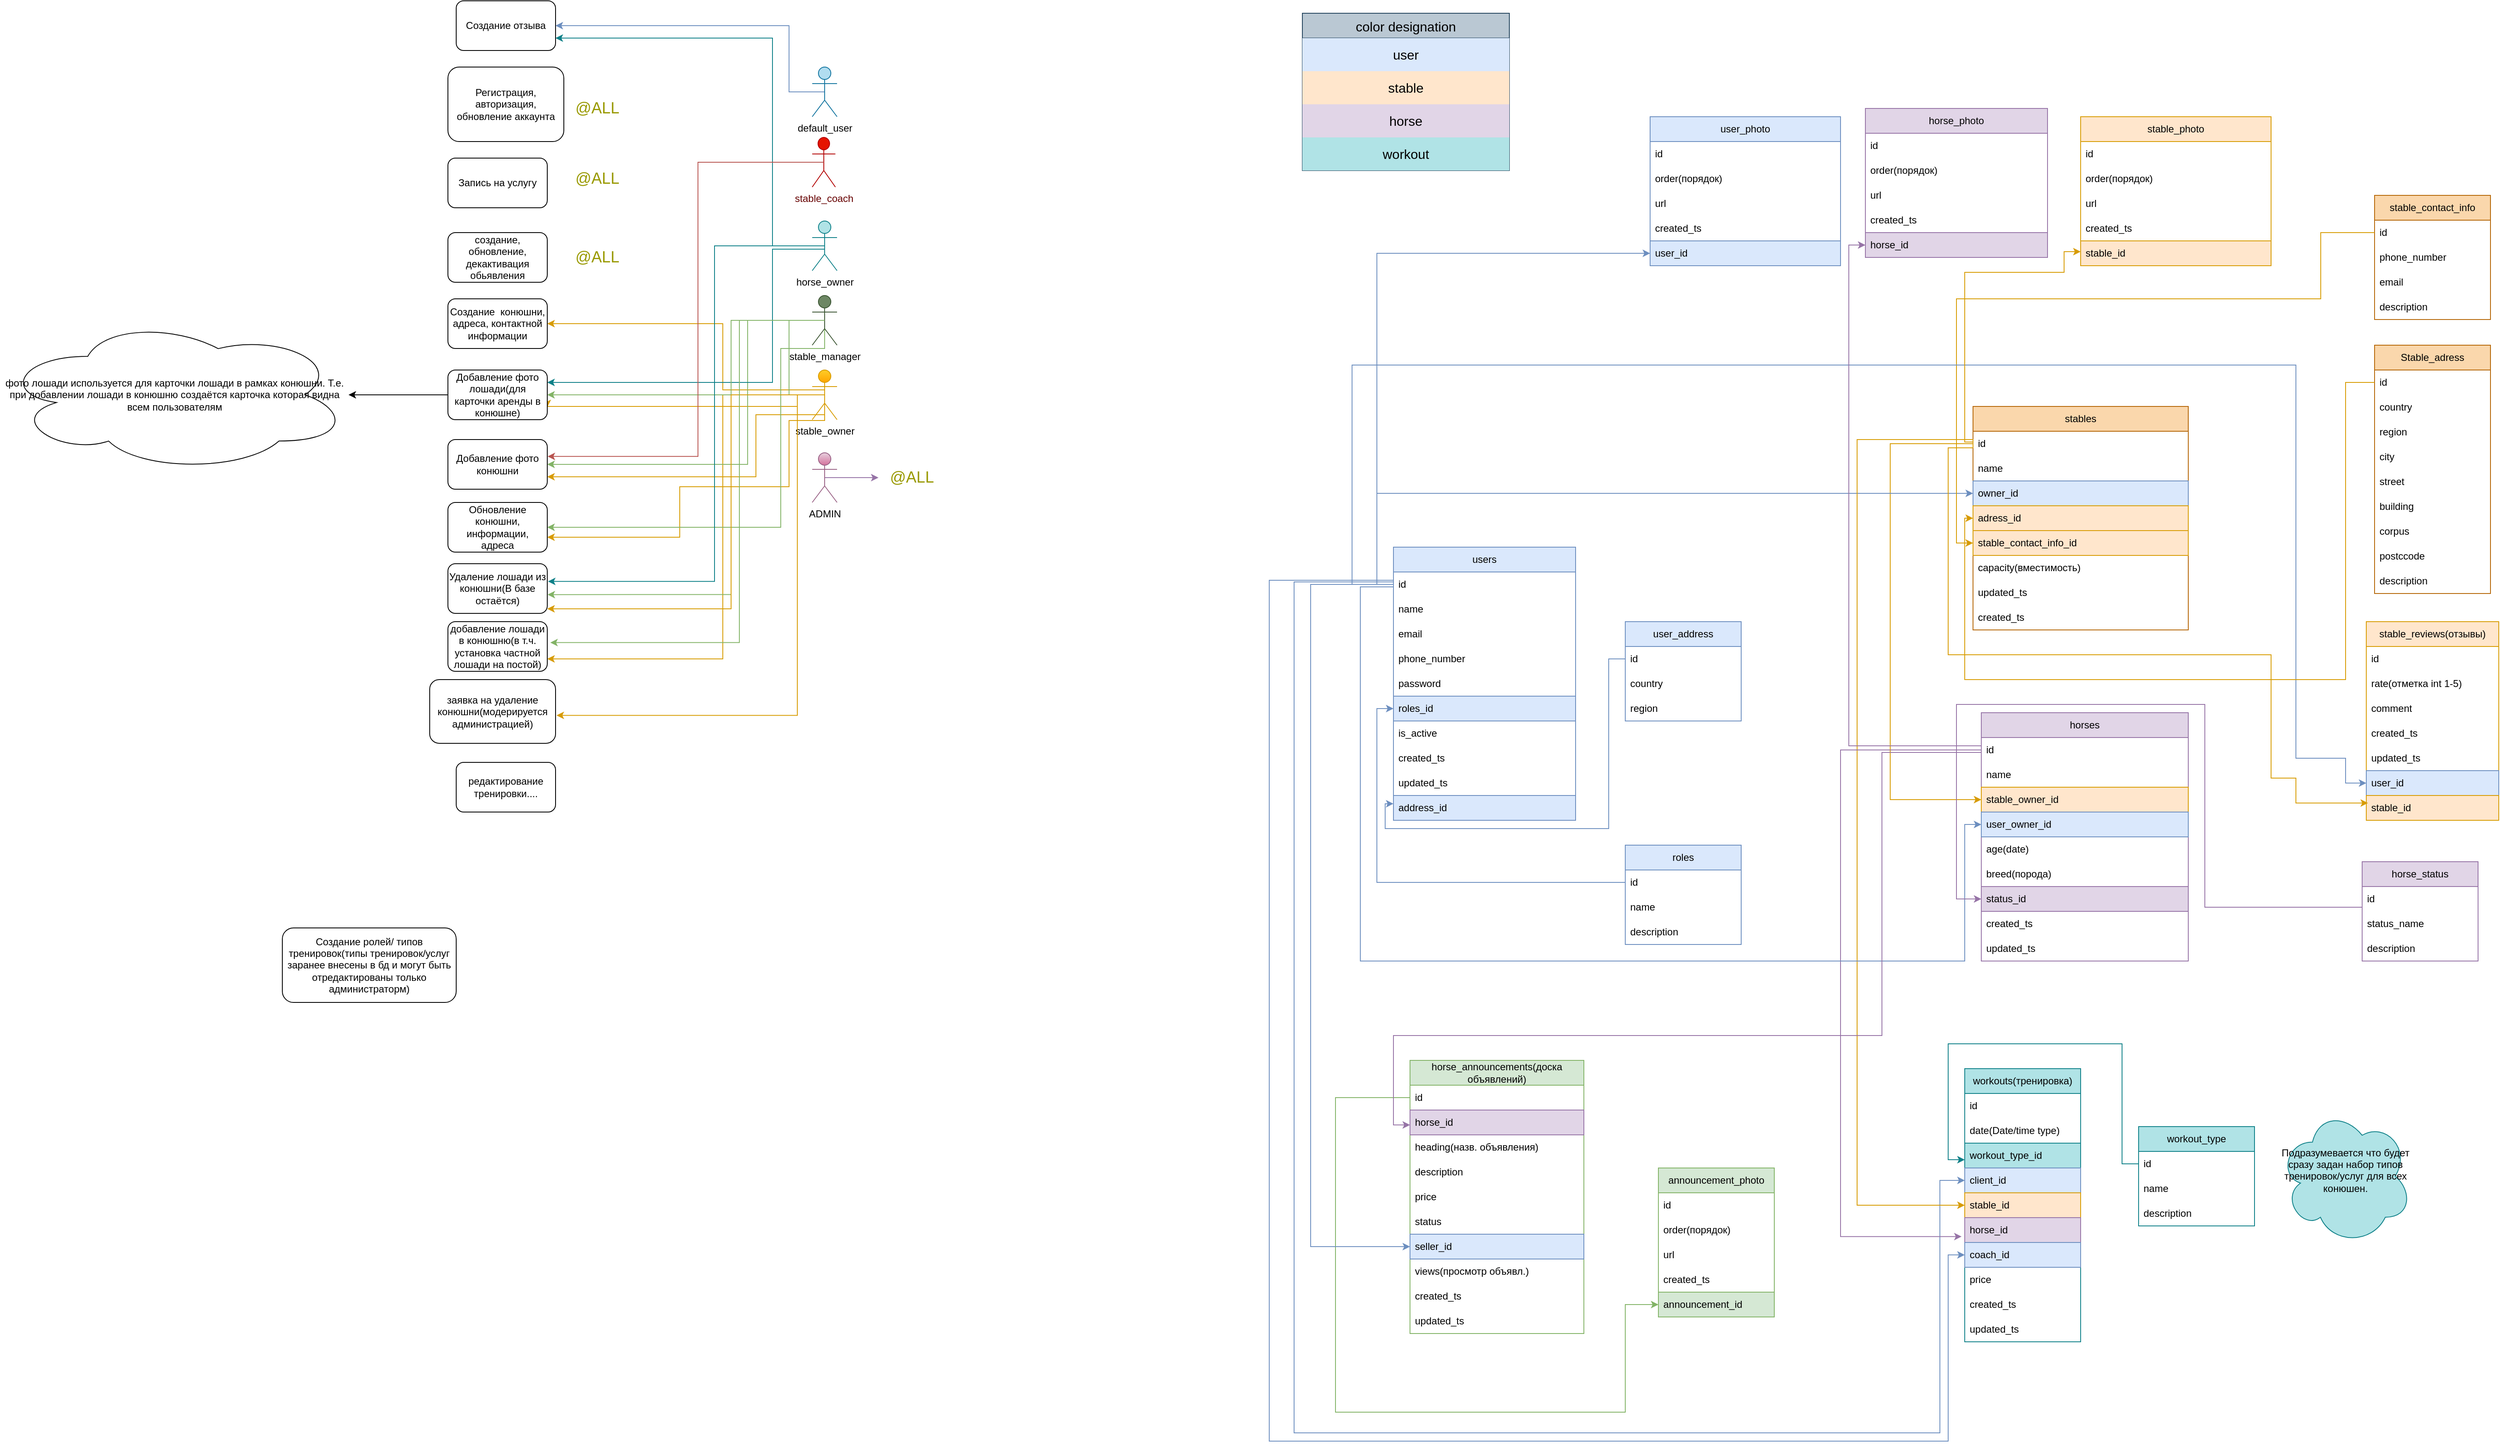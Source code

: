 <mxfile version="24.7.17">
  <diagram name="Страница — 1" id="2u4-HWl63NJj9BoNtVJN">
    <mxGraphModel dx="5897" dy="2814" grid="1" gridSize="10" guides="1" tooltips="1" connect="1" arrows="1" fold="1" page="1" pageScale="1" pageWidth="1169" pageHeight="827" background="none" math="0" shadow="0">
      <root>
        <mxCell id="0" />
        <mxCell id="1" parent="0" />
        <mxCell id="UFzFPxnb0j60YpaswcIR-1" value="users" style="swimlane;fontStyle=0;childLayout=stackLayout;horizontal=1;startSize=30;horizontalStack=0;resizeParent=1;resizeParentMax=0;resizeLast=0;collapsible=1;marginBottom=0;whiteSpace=wrap;html=1;fillColor=#dae8fc;strokeColor=#6c8ebf;" parent="1" vertex="1">
          <mxGeometry x="-730" y="-660" width="220" height="330" as="geometry" />
        </mxCell>
        <mxCell id="UFzFPxnb0j60YpaswcIR-2" value="id" style="text;strokeColor=none;fillColor=none;align=left;verticalAlign=middle;spacingLeft=4;spacingRight=4;overflow=hidden;points=[[0,0.5],[1,0.5]];portConstraint=eastwest;rotatable=0;whiteSpace=wrap;html=1;" parent="UFzFPxnb0j60YpaswcIR-1" vertex="1">
          <mxGeometry y="30" width="220" height="30" as="geometry" />
        </mxCell>
        <mxCell id="UFzFPxnb0j60YpaswcIR-3" value="name" style="text;strokeColor=none;fillColor=none;align=left;verticalAlign=middle;spacingLeft=4;spacingRight=4;overflow=hidden;points=[[0,0.5],[1,0.5]];portConstraint=eastwest;rotatable=0;whiteSpace=wrap;html=1;" parent="UFzFPxnb0j60YpaswcIR-1" vertex="1">
          <mxGeometry y="60" width="220" height="30" as="geometry" />
        </mxCell>
        <mxCell id="UFzFPxnb0j60YpaswcIR-4" value="email" style="text;strokeColor=none;fillColor=none;align=left;verticalAlign=middle;spacingLeft=4;spacingRight=4;overflow=hidden;points=[[0,0.5],[1,0.5]];portConstraint=eastwest;rotatable=0;whiteSpace=wrap;html=1;" parent="UFzFPxnb0j60YpaswcIR-1" vertex="1">
          <mxGeometry y="90" width="220" height="30" as="geometry" />
        </mxCell>
        <mxCell id="UFzFPxnb0j60YpaswcIR-15" value="phone_number" style="text;strokeColor=none;fillColor=none;align=left;verticalAlign=middle;spacingLeft=4;spacingRight=4;overflow=hidden;points=[[0,0.5],[1,0.5]];portConstraint=eastwest;rotatable=0;whiteSpace=wrap;html=1;" parent="UFzFPxnb0j60YpaswcIR-1" vertex="1">
          <mxGeometry y="120" width="220" height="30" as="geometry" />
        </mxCell>
        <mxCell id="UFzFPxnb0j60YpaswcIR-16" value="password" style="text;strokeColor=none;fillColor=none;align=left;verticalAlign=middle;spacingLeft=4;spacingRight=4;overflow=hidden;points=[[0,0.5],[1,0.5]];portConstraint=eastwest;rotatable=0;whiteSpace=wrap;html=1;" parent="UFzFPxnb0j60YpaswcIR-1" vertex="1">
          <mxGeometry y="150" width="220" height="30" as="geometry" />
        </mxCell>
        <mxCell id="UFzFPxnb0j60YpaswcIR-17" value="roles_id" style="text;strokeColor=#6c8ebf;fillColor=#dae8fc;align=left;verticalAlign=middle;spacingLeft=4;spacingRight=4;overflow=hidden;points=[[0,0.5],[1,0.5]];portConstraint=eastwest;rotatable=0;whiteSpace=wrap;html=1;" parent="UFzFPxnb0j60YpaswcIR-1" vertex="1">
          <mxGeometry y="180" width="220" height="30" as="geometry" />
        </mxCell>
        <mxCell id="UFzFPxnb0j60YpaswcIR-18" value="is_active" style="text;strokeColor=none;fillColor=none;align=left;verticalAlign=middle;spacingLeft=4;spacingRight=4;overflow=hidden;points=[[0,0.5],[1,0.5]];portConstraint=eastwest;rotatable=0;whiteSpace=wrap;html=1;" parent="UFzFPxnb0j60YpaswcIR-1" vertex="1">
          <mxGeometry y="210" width="220" height="30" as="geometry" />
        </mxCell>
        <mxCell id="UFzFPxnb0j60YpaswcIR-19" value="created_ts" style="text;strokeColor=none;fillColor=none;align=left;verticalAlign=middle;spacingLeft=4;spacingRight=4;overflow=hidden;points=[[0,0.5],[1,0.5]];portConstraint=eastwest;rotatable=0;whiteSpace=wrap;html=1;" parent="UFzFPxnb0j60YpaswcIR-1" vertex="1">
          <mxGeometry y="240" width="220" height="30" as="geometry" />
        </mxCell>
        <mxCell id="UFzFPxnb0j60YpaswcIR-20" value="updated_ts" style="text;strokeColor=none;fillColor=none;align=left;verticalAlign=middle;spacingLeft=4;spacingRight=4;overflow=hidden;points=[[0,0.5],[1,0.5]];portConstraint=eastwest;rotatable=0;whiteSpace=wrap;html=1;" parent="UFzFPxnb0j60YpaswcIR-1" vertex="1">
          <mxGeometry y="270" width="220" height="30" as="geometry" />
        </mxCell>
        <mxCell id="zNw7ukNeEMfVnH4BvSja-30" value="address_id" style="text;strokeColor=#6c8ebf;fillColor=#dae8fc;align=left;verticalAlign=middle;spacingLeft=4;spacingRight=4;overflow=hidden;points=[[0,0.5],[1,0.5]];portConstraint=eastwest;rotatable=0;whiteSpace=wrap;html=1;" parent="UFzFPxnb0j60YpaswcIR-1" vertex="1">
          <mxGeometry y="300" width="220" height="30" as="geometry" />
        </mxCell>
        <mxCell id="UFzFPxnb0j60YpaswcIR-22" value="roles" style="swimlane;fontStyle=0;childLayout=stackLayout;horizontal=1;startSize=30;horizontalStack=0;resizeParent=1;resizeParentMax=0;resizeLast=0;collapsible=1;marginBottom=0;whiteSpace=wrap;html=1;fillColor=#dae8fc;strokeColor=#6c8ebf;" parent="1" vertex="1">
          <mxGeometry x="-450" y="-300" width="140" height="120" as="geometry" />
        </mxCell>
        <mxCell id="UFzFPxnb0j60YpaswcIR-23" value="id" style="text;strokeColor=none;fillColor=none;align=left;verticalAlign=middle;spacingLeft=4;spacingRight=4;overflow=hidden;points=[[0,0.5],[1,0.5]];portConstraint=eastwest;rotatable=0;whiteSpace=wrap;html=1;" parent="UFzFPxnb0j60YpaswcIR-22" vertex="1">
          <mxGeometry y="30" width="140" height="30" as="geometry" />
        </mxCell>
        <mxCell id="UFzFPxnb0j60YpaswcIR-24" value="name" style="text;strokeColor=none;fillColor=none;align=left;verticalAlign=middle;spacingLeft=4;spacingRight=4;overflow=hidden;points=[[0,0.5],[1,0.5]];portConstraint=eastwest;rotatable=0;whiteSpace=wrap;html=1;" parent="UFzFPxnb0j60YpaswcIR-22" vertex="1">
          <mxGeometry y="60" width="140" height="30" as="geometry" />
        </mxCell>
        <mxCell id="UFzFPxnb0j60YpaswcIR-25" value="description" style="text;strokeColor=none;fillColor=none;align=left;verticalAlign=middle;spacingLeft=4;spacingRight=4;overflow=hidden;points=[[0,0.5],[1,0.5]];portConstraint=eastwest;rotatable=0;whiteSpace=wrap;html=1;" parent="UFzFPxnb0j60YpaswcIR-22" vertex="1">
          <mxGeometry y="90" width="140" height="30" as="geometry" />
        </mxCell>
        <mxCell id="UFzFPxnb0j60YpaswcIR-29" value="stables" style="swimlane;fontStyle=0;childLayout=stackLayout;horizontal=1;startSize=30;horizontalStack=0;resizeParent=1;resizeParentMax=0;resizeLast=0;collapsible=1;marginBottom=0;whiteSpace=wrap;html=1;fillStyle=auto;swimlaneLine=1;glass=0;shadow=0;rounded=0;fillColor=#fad7ac;strokeColor=#b46504;" parent="1" vertex="1">
          <mxGeometry x="-30" y="-830" width="260" height="270" as="geometry" />
        </mxCell>
        <mxCell id="UFzFPxnb0j60YpaswcIR-30" value="id" style="text;strokeColor=none;fillColor=none;align=left;verticalAlign=middle;spacingLeft=4;spacingRight=4;overflow=hidden;points=[[0,0.5],[1,0.5]];portConstraint=eastwest;rotatable=0;whiteSpace=wrap;html=1;" parent="UFzFPxnb0j60YpaswcIR-29" vertex="1">
          <mxGeometry y="30" width="260" height="30" as="geometry" />
        </mxCell>
        <mxCell id="UFzFPxnb0j60YpaswcIR-31" value="name" style="text;strokeColor=none;fillColor=none;align=left;verticalAlign=middle;spacingLeft=4;spacingRight=4;overflow=hidden;points=[[0,0.5],[1,0.5]];portConstraint=eastwest;rotatable=0;whiteSpace=wrap;html=1;" parent="UFzFPxnb0j60YpaswcIR-29" vertex="1">
          <mxGeometry y="60" width="260" height="30" as="geometry" />
        </mxCell>
        <mxCell id="UFzFPxnb0j60YpaswcIR-32" value="owner_id" style="text;strokeColor=#6c8ebf;fillColor=#dae8fc;align=left;verticalAlign=middle;spacingLeft=4;spacingRight=4;overflow=hidden;points=[[0,0.5],[1,0.5]];portConstraint=eastwest;rotatable=0;whiteSpace=wrap;html=1;" parent="UFzFPxnb0j60YpaswcIR-29" vertex="1">
          <mxGeometry y="90" width="260" height="30" as="geometry" />
        </mxCell>
        <mxCell id="UFzFPxnb0j60YpaswcIR-33" value="adress_id" style="text;strokeColor=#d79b00;fillColor=#ffe6cc;align=left;verticalAlign=middle;spacingLeft=4;spacingRight=4;overflow=hidden;points=[[0,0.5],[1,0.5]];portConstraint=eastwest;rotatable=0;whiteSpace=wrap;html=1;" parent="UFzFPxnb0j60YpaswcIR-29" vertex="1">
          <mxGeometry y="120" width="260" height="30" as="geometry" />
        </mxCell>
        <mxCell id="UFzFPxnb0j60YpaswcIR-34" value="stable_contact_info_id" style="text;strokeColor=#d79b00;fillColor=#ffe6cc;align=left;verticalAlign=middle;spacingLeft=4;spacingRight=4;overflow=hidden;points=[[0,0.5],[1,0.5]];portConstraint=eastwest;rotatable=0;whiteSpace=wrap;html=1;" parent="UFzFPxnb0j60YpaswcIR-29" vertex="1">
          <mxGeometry y="150" width="260" height="30" as="geometry" />
        </mxCell>
        <mxCell id="UFzFPxnb0j60YpaswcIR-35" value="capacity(вместимость)" style="text;strokeColor=none;fillColor=none;align=left;verticalAlign=middle;spacingLeft=4;spacingRight=4;overflow=hidden;points=[[0,0.5],[1,0.5]];portConstraint=eastwest;rotatable=0;whiteSpace=wrap;html=1;" parent="UFzFPxnb0j60YpaswcIR-29" vertex="1">
          <mxGeometry y="180" width="260" height="30" as="geometry" />
        </mxCell>
        <mxCell id="UFzFPxnb0j60YpaswcIR-37" value="updated_ts" style="text;strokeColor=none;fillColor=none;align=left;verticalAlign=middle;spacingLeft=4;spacingRight=4;overflow=hidden;points=[[0,0.5],[1,0.5]];portConstraint=eastwest;rotatable=0;whiteSpace=wrap;html=1;" parent="UFzFPxnb0j60YpaswcIR-29" vertex="1">
          <mxGeometry y="210" width="260" height="30" as="geometry" />
        </mxCell>
        <mxCell id="UFzFPxnb0j60YpaswcIR-38" value="created_ts" style="text;strokeColor=none;fillColor=none;align=left;verticalAlign=middle;spacingLeft=4;spacingRight=4;overflow=hidden;points=[[0,0.5],[1,0.5]];portConstraint=eastwest;rotatable=0;whiteSpace=wrap;html=1;" parent="UFzFPxnb0j60YpaswcIR-29" vertex="1">
          <mxGeometry y="240" width="260" height="30" as="geometry" />
        </mxCell>
        <mxCell id="UFzFPxnb0j60YpaswcIR-40" value="Stable_adress" style="swimlane;fontStyle=0;childLayout=stackLayout;horizontal=1;startSize=30;horizontalStack=0;resizeParent=1;resizeParentMax=0;resizeLast=0;collapsible=1;marginBottom=0;whiteSpace=wrap;html=1;fillColor=#fad7ac;strokeColor=#b46504;" parent="1" vertex="1">
          <mxGeometry x="455" y="-904" width="140" height="300" as="geometry" />
        </mxCell>
        <mxCell id="UFzFPxnb0j60YpaswcIR-41" value="id" style="text;strokeColor=none;fillColor=none;align=left;verticalAlign=middle;spacingLeft=4;spacingRight=4;overflow=hidden;points=[[0,0.5],[1,0.5]];portConstraint=eastwest;rotatable=0;whiteSpace=wrap;html=1;" parent="UFzFPxnb0j60YpaswcIR-40" vertex="1">
          <mxGeometry y="30" width="140" height="30" as="geometry" />
        </mxCell>
        <mxCell id="UFzFPxnb0j60YpaswcIR-42" value="country" style="text;strokeColor=none;fillColor=none;align=left;verticalAlign=middle;spacingLeft=4;spacingRight=4;overflow=hidden;points=[[0,0.5],[1,0.5]];portConstraint=eastwest;rotatable=0;whiteSpace=wrap;html=1;" parent="UFzFPxnb0j60YpaswcIR-40" vertex="1">
          <mxGeometry y="60" width="140" height="30" as="geometry" />
        </mxCell>
        <mxCell id="UFzFPxnb0j60YpaswcIR-43" value="region" style="text;strokeColor=none;fillColor=none;align=left;verticalAlign=middle;spacingLeft=4;spacingRight=4;overflow=hidden;points=[[0,0.5],[1,0.5]];portConstraint=eastwest;rotatable=0;whiteSpace=wrap;html=1;" parent="UFzFPxnb0j60YpaswcIR-40" vertex="1">
          <mxGeometry y="90" width="140" height="30" as="geometry" />
        </mxCell>
        <mxCell id="y4Pa-cZAq5CpjAfYPI3Z-5" value="city" style="text;strokeColor=none;fillColor=none;align=left;verticalAlign=middle;spacingLeft=4;spacingRight=4;overflow=hidden;points=[[0,0.5],[1,0.5]];portConstraint=eastwest;rotatable=0;whiteSpace=wrap;html=1;" parent="UFzFPxnb0j60YpaswcIR-40" vertex="1">
          <mxGeometry y="120" width="140" height="30" as="geometry" />
        </mxCell>
        <mxCell id="y4Pa-cZAq5CpjAfYPI3Z-6" value="street" style="text;strokeColor=none;fillColor=none;align=left;verticalAlign=middle;spacingLeft=4;spacingRight=4;overflow=hidden;points=[[0,0.5],[1,0.5]];portConstraint=eastwest;rotatable=0;whiteSpace=wrap;html=1;" parent="UFzFPxnb0j60YpaswcIR-40" vertex="1">
          <mxGeometry y="150" width="140" height="30" as="geometry" />
        </mxCell>
        <mxCell id="UFzFPxnb0j60YpaswcIR-44" value="building" style="text;strokeColor=none;fillColor=none;align=left;verticalAlign=middle;spacingLeft=4;spacingRight=4;overflow=hidden;points=[[0,0.5],[1,0.5]];portConstraint=eastwest;rotatable=0;whiteSpace=wrap;html=1;" parent="UFzFPxnb0j60YpaswcIR-40" vertex="1">
          <mxGeometry y="180" width="140" height="30" as="geometry" />
        </mxCell>
        <mxCell id="y4Pa-cZAq5CpjAfYPI3Z-7" value="corpus" style="text;strokeColor=none;fillColor=none;align=left;verticalAlign=middle;spacingLeft=4;spacingRight=4;overflow=hidden;points=[[0,0.5],[1,0.5]];portConstraint=eastwest;rotatable=0;whiteSpace=wrap;html=1;" parent="UFzFPxnb0j60YpaswcIR-40" vertex="1">
          <mxGeometry y="210" width="140" height="30" as="geometry" />
        </mxCell>
        <mxCell id="UFzFPxnb0j60YpaswcIR-45" value="postccode" style="text;strokeColor=none;fillColor=none;align=left;verticalAlign=middle;spacingLeft=4;spacingRight=4;overflow=hidden;points=[[0,0.5],[1,0.5]];portConstraint=eastwest;rotatable=0;whiteSpace=wrap;html=1;" parent="UFzFPxnb0j60YpaswcIR-40" vertex="1">
          <mxGeometry y="240" width="140" height="30" as="geometry" />
        </mxCell>
        <mxCell id="UFzFPxnb0j60YpaswcIR-46" value="description" style="text;strokeColor=none;fillColor=none;align=left;verticalAlign=middle;spacingLeft=4;spacingRight=4;overflow=hidden;points=[[0,0.5],[1,0.5]];portConstraint=eastwest;rotatable=0;whiteSpace=wrap;html=1;" parent="UFzFPxnb0j60YpaswcIR-40" vertex="1">
          <mxGeometry y="270" width="140" height="30" as="geometry" />
        </mxCell>
        <mxCell id="UFzFPxnb0j60YpaswcIR-47" value="stable_contact_info" style="swimlane;fontStyle=0;childLayout=stackLayout;horizontal=1;startSize=30;horizontalStack=0;resizeParent=1;resizeParentMax=0;resizeLast=0;collapsible=1;marginBottom=0;whiteSpace=wrap;html=1;rounded=0;shadow=0;glass=0;fillColor=#fad7ac;strokeColor=#b46504;" parent="1" vertex="1">
          <mxGeometry x="455" y="-1085" width="140" height="150" as="geometry" />
        </mxCell>
        <mxCell id="UFzFPxnb0j60YpaswcIR-48" value="id" style="text;strokeColor=none;fillColor=none;align=left;verticalAlign=middle;spacingLeft=4;spacingRight=4;overflow=hidden;points=[[0,0.5],[1,0.5]];portConstraint=eastwest;rotatable=0;whiteSpace=wrap;html=1;" parent="UFzFPxnb0j60YpaswcIR-47" vertex="1">
          <mxGeometry y="30" width="140" height="30" as="geometry" />
        </mxCell>
        <mxCell id="UFzFPxnb0j60YpaswcIR-49" value="phone_number" style="text;strokeColor=none;fillColor=none;align=left;verticalAlign=middle;spacingLeft=4;spacingRight=4;overflow=hidden;points=[[0,0.5],[1,0.5]];portConstraint=eastwest;rotatable=0;whiteSpace=wrap;html=1;" parent="UFzFPxnb0j60YpaswcIR-47" vertex="1">
          <mxGeometry y="60" width="140" height="30" as="geometry" />
        </mxCell>
        <mxCell id="UFzFPxnb0j60YpaswcIR-50" value="email" style="text;strokeColor=none;fillColor=none;align=left;verticalAlign=middle;spacingLeft=4;spacingRight=4;overflow=hidden;points=[[0,0.5],[1,0.5]];portConstraint=eastwest;rotatable=0;whiteSpace=wrap;html=1;" parent="UFzFPxnb0j60YpaswcIR-47" vertex="1">
          <mxGeometry y="90" width="140" height="30" as="geometry" />
        </mxCell>
        <mxCell id="UFzFPxnb0j60YpaswcIR-51" value="description" style="text;strokeColor=none;fillColor=none;align=left;verticalAlign=middle;spacingLeft=4;spacingRight=4;overflow=hidden;points=[[0,0.5],[1,0.5]];portConstraint=eastwest;rotatable=0;whiteSpace=wrap;html=1;" parent="UFzFPxnb0j60YpaswcIR-47" vertex="1">
          <mxGeometry y="120" width="140" height="30" as="geometry" />
        </mxCell>
        <mxCell id="UFzFPxnb0j60YpaswcIR-52" value="horses" style="swimlane;fontStyle=0;childLayout=stackLayout;horizontal=1;startSize=30;horizontalStack=0;resizeParent=1;resizeParentMax=0;resizeLast=0;collapsible=1;marginBottom=0;whiteSpace=wrap;html=1;fillColor=#e1d5e7;strokeColor=#9673a6;" parent="1" vertex="1">
          <mxGeometry x="-20" y="-460" width="250" height="300" as="geometry" />
        </mxCell>
        <mxCell id="UFzFPxnb0j60YpaswcIR-53" value="id" style="text;strokeColor=none;fillColor=none;align=left;verticalAlign=middle;spacingLeft=4;spacingRight=4;overflow=hidden;points=[[0,0.5],[1,0.5]];portConstraint=eastwest;rotatable=0;whiteSpace=wrap;html=1;" parent="UFzFPxnb0j60YpaswcIR-52" vertex="1">
          <mxGeometry y="30" width="250" height="30" as="geometry" />
        </mxCell>
        <mxCell id="UFzFPxnb0j60YpaswcIR-54" value="name" style="text;strokeColor=none;fillColor=none;align=left;verticalAlign=middle;spacingLeft=4;spacingRight=4;overflow=hidden;points=[[0,0.5],[1,0.5]];portConstraint=eastwest;rotatable=0;whiteSpace=wrap;html=1;" parent="UFzFPxnb0j60YpaswcIR-52" vertex="1">
          <mxGeometry y="60" width="250" height="30" as="geometry" />
        </mxCell>
        <mxCell id="UFzFPxnb0j60YpaswcIR-55" value="stable_owner_id" style="text;strokeColor=#d79b00;fillColor=#ffe6cc;align=left;verticalAlign=middle;spacingLeft=4;spacingRight=4;overflow=hidden;points=[[0,0.5],[1,0.5]];portConstraint=eastwest;rotatable=0;whiteSpace=wrap;html=1;" parent="UFzFPxnb0j60YpaswcIR-52" vertex="1">
          <mxGeometry y="90" width="250" height="30" as="geometry" />
        </mxCell>
        <mxCell id="UFzFPxnb0j60YpaswcIR-56" value="user_owner_id" style="text;strokeColor=#6c8ebf;fillColor=#dae8fc;align=left;verticalAlign=middle;spacingLeft=4;spacingRight=4;overflow=hidden;points=[[0,0.5],[1,0.5]];portConstraint=eastwest;rotatable=0;whiteSpace=wrap;html=1;" parent="UFzFPxnb0j60YpaswcIR-52" vertex="1">
          <mxGeometry y="120" width="250" height="30" as="geometry" />
        </mxCell>
        <mxCell id="UFzFPxnb0j60YpaswcIR-57" value="age(date)" style="text;strokeColor=none;fillColor=none;align=left;verticalAlign=middle;spacingLeft=4;spacingRight=4;overflow=hidden;points=[[0,0.5],[1,0.5]];portConstraint=eastwest;rotatable=0;whiteSpace=wrap;html=1;" parent="UFzFPxnb0j60YpaswcIR-52" vertex="1">
          <mxGeometry y="150" width="250" height="30" as="geometry" />
        </mxCell>
        <mxCell id="UFzFPxnb0j60YpaswcIR-58" value="breed(порода)" style="text;strokeColor=none;fillColor=none;align=left;verticalAlign=middle;spacingLeft=4;spacingRight=4;overflow=hidden;points=[[0,0.5],[1,0.5]];portConstraint=eastwest;rotatable=0;whiteSpace=wrap;html=1;" parent="UFzFPxnb0j60YpaswcIR-52" vertex="1">
          <mxGeometry y="180" width="250" height="30" as="geometry" />
        </mxCell>
        <mxCell id="UFzFPxnb0j60YpaswcIR-59" value="status_id" style="text;strokeColor=#9673a6;fillColor=#e1d5e7;align=left;verticalAlign=middle;spacingLeft=4;spacingRight=4;overflow=hidden;points=[[0,0.5],[1,0.5]];portConstraint=eastwest;rotatable=0;whiteSpace=wrap;html=1;" parent="UFzFPxnb0j60YpaswcIR-52" vertex="1">
          <mxGeometry y="210" width="250" height="30" as="geometry" />
        </mxCell>
        <mxCell id="UFzFPxnb0j60YpaswcIR-60" value="created_ts" style="text;strokeColor=none;fillColor=none;align=left;verticalAlign=middle;spacingLeft=4;spacingRight=4;overflow=hidden;points=[[0,0.5],[1,0.5]];portConstraint=eastwest;rotatable=0;whiteSpace=wrap;html=1;" parent="UFzFPxnb0j60YpaswcIR-52" vertex="1">
          <mxGeometry y="240" width="250" height="30" as="geometry" />
        </mxCell>
        <mxCell id="UFzFPxnb0j60YpaswcIR-61" value="updated_ts" style="text;strokeColor=none;fillColor=none;align=left;verticalAlign=middle;spacingLeft=4;spacingRight=4;overflow=hidden;points=[[0,0.5],[1,0.5]];portConstraint=eastwest;rotatable=0;whiteSpace=wrap;html=1;" parent="UFzFPxnb0j60YpaswcIR-52" vertex="1">
          <mxGeometry y="270" width="250" height="30" as="geometry" />
        </mxCell>
        <mxCell id="UFzFPxnb0j60YpaswcIR-67" value="" style="endArrow=classic;html=1;rounded=0;entryX=0;entryY=0.5;entryDx=0;entryDy=0;exitX=0;exitY=0.5;exitDx=0;exitDy=0;fillColor=#ffe6cc;strokeColor=#d79b00;" parent="1" source="UFzFPxnb0j60YpaswcIR-30" target="UFzFPxnb0j60YpaswcIR-55" edge="1">
          <mxGeometry width="50" height="50" relative="1" as="geometry">
            <mxPoint x="40" y="-510" as="sourcePoint" />
            <mxPoint x="90" y="-560" as="targetPoint" />
            <Array as="points">
              <mxPoint x="-130" y="-785" />
              <mxPoint x="-130" y="-355" />
            </Array>
          </mxGeometry>
        </mxCell>
        <mxCell id="UFzFPxnb0j60YpaswcIR-72" value="horse_status" style="swimlane;fontStyle=0;childLayout=stackLayout;horizontal=1;startSize=30;horizontalStack=0;resizeParent=1;resizeParentMax=0;resizeLast=0;collapsible=1;marginBottom=0;whiteSpace=wrap;html=1;fillColor=#e1d5e7;strokeColor=#9673a6;" parent="1" vertex="1">
          <mxGeometry x="440" y="-280" width="140" height="120" as="geometry" />
        </mxCell>
        <mxCell id="UFzFPxnb0j60YpaswcIR-73" value="id" style="text;strokeColor=none;fillColor=none;align=left;verticalAlign=middle;spacingLeft=4;spacingRight=4;overflow=hidden;points=[[0,0.5],[1,0.5]];portConstraint=eastwest;rotatable=0;whiteSpace=wrap;html=1;" parent="UFzFPxnb0j60YpaswcIR-72" vertex="1">
          <mxGeometry y="30" width="140" height="30" as="geometry" />
        </mxCell>
        <mxCell id="UFzFPxnb0j60YpaswcIR-74" value="status_name" style="text;strokeColor=none;fillColor=none;align=left;verticalAlign=middle;spacingLeft=4;spacingRight=4;overflow=hidden;points=[[0,0.5],[1,0.5]];portConstraint=eastwest;rotatable=0;whiteSpace=wrap;html=1;" parent="UFzFPxnb0j60YpaswcIR-72" vertex="1">
          <mxGeometry y="60" width="140" height="30" as="geometry" />
        </mxCell>
        <mxCell id="UFzFPxnb0j60YpaswcIR-75" value="description" style="text;strokeColor=none;fillColor=none;align=left;verticalAlign=middle;spacingLeft=4;spacingRight=4;overflow=hidden;points=[[0,0.5],[1,0.5]];portConstraint=eastwest;rotatable=0;whiteSpace=wrap;html=1;" parent="UFzFPxnb0j60YpaswcIR-72" vertex="1">
          <mxGeometry y="90" width="140" height="30" as="geometry" />
        </mxCell>
        <mxCell id="UFzFPxnb0j60YpaswcIR-82" value="user_photo" style="swimlane;fontStyle=0;childLayout=stackLayout;horizontal=1;startSize=30;horizontalStack=0;resizeParent=1;resizeParentMax=0;resizeLast=0;collapsible=1;marginBottom=0;whiteSpace=wrap;html=1;fillColor=#dae8fc;strokeColor=#6c8ebf;" parent="1" vertex="1">
          <mxGeometry x="-420" y="-1180" width="230" height="180" as="geometry">
            <mxRectangle x="-150" y="-1150" width="100" height="30" as="alternateBounds" />
          </mxGeometry>
        </mxCell>
        <mxCell id="UFzFPxnb0j60YpaswcIR-83" value="id" style="text;strokeColor=none;fillColor=none;align=left;verticalAlign=middle;spacingLeft=4;spacingRight=4;overflow=hidden;points=[[0,0.5],[1,0.5]];portConstraint=eastwest;rotatable=0;whiteSpace=wrap;html=1;" parent="UFzFPxnb0j60YpaswcIR-82" vertex="1">
          <mxGeometry y="30" width="230" height="30" as="geometry" />
        </mxCell>
        <mxCell id="UFzFPxnb0j60YpaswcIR-84" value="order(порядок)" style="text;strokeColor=none;fillColor=none;align=left;verticalAlign=middle;spacingLeft=4;spacingRight=4;overflow=hidden;points=[[0,0.5],[1,0.5]];portConstraint=eastwest;rotatable=0;whiteSpace=wrap;html=1;" parent="UFzFPxnb0j60YpaswcIR-82" vertex="1">
          <mxGeometry y="60" width="230" height="30" as="geometry" />
        </mxCell>
        <mxCell id="UFzFPxnb0j60YpaswcIR-85" value="url" style="text;strokeColor=none;fillColor=none;align=left;verticalAlign=middle;spacingLeft=4;spacingRight=4;overflow=hidden;points=[[0,0.5],[1,0.5]];portConstraint=eastwest;rotatable=0;whiteSpace=wrap;html=1;" parent="UFzFPxnb0j60YpaswcIR-82" vertex="1">
          <mxGeometry y="90" width="230" height="30" as="geometry" />
        </mxCell>
        <mxCell id="UFzFPxnb0j60YpaswcIR-86" value="created_ts" style="text;strokeColor=none;fillColor=none;align=left;verticalAlign=middle;spacingLeft=4;spacingRight=4;overflow=hidden;points=[[0,0.5],[1,0.5]];portConstraint=eastwest;rotatable=0;whiteSpace=wrap;html=1;" parent="UFzFPxnb0j60YpaswcIR-82" vertex="1">
          <mxGeometry y="120" width="230" height="30" as="geometry" />
        </mxCell>
        <mxCell id="UFzFPxnb0j60YpaswcIR-87" value="user_id" style="text;strokeColor=#6c8ebf;fillColor=#dae8fc;align=left;verticalAlign=middle;spacingLeft=4;spacingRight=4;overflow=hidden;points=[[0,0.5],[1,0.5]];portConstraint=eastwest;rotatable=0;whiteSpace=wrap;html=1;" parent="UFzFPxnb0j60YpaswcIR-82" vertex="1">
          <mxGeometry y="150" width="230" height="30" as="geometry" />
        </mxCell>
        <mxCell id="UFzFPxnb0j60YpaswcIR-88" value="horse_photo" style="swimlane;fontStyle=0;childLayout=stackLayout;horizontal=1;startSize=30;horizontalStack=0;resizeParent=1;resizeParentMax=0;resizeLast=0;collapsible=1;marginBottom=0;whiteSpace=wrap;html=1;fillColor=#e1d5e7;strokeColor=#9673a6;" parent="1" vertex="1">
          <mxGeometry x="-160" y="-1190" width="220" height="180" as="geometry">
            <mxRectangle x="-150" y="-1150" width="100" height="30" as="alternateBounds" />
          </mxGeometry>
        </mxCell>
        <mxCell id="UFzFPxnb0j60YpaswcIR-89" value="id" style="text;strokeColor=none;fillColor=none;align=left;verticalAlign=middle;spacingLeft=4;spacingRight=4;overflow=hidden;points=[[0,0.5],[1,0.5]];portConstraint=eastwest;rotatable=0;whiteSpace=wrap;html=1;" parent="UFzFPxnb0j60YpaswcIR-88" vertex="1">
          <mxGeometry y="30" width="220" height="30" as="geometry" />
        </mxCell>
        <mxCell id="UFzFPxnb0j60YpaswcIR-90" value="order(порядок)" style="text;strokeColor=none;fillColor=none;align=left;verticalAlign=middle;spacingLeft=4;spacingRight=4;overflow=hidden;points=[[0,0.5],[1,0.5]];portConstraint=eastwest;rotatable=0;whiteSpace=wrap;html=1;" parent="UFzFPxnb0j60YpaswcIR-88" vertex="1">
          <mxGeometry y="60" width="220" height="30" as="geometry" />
        </mxCell>
        <mxCell id="UFzFPxnb0j60YpaswcIR-91" value="url" style="text;strokeColor=none;fillColor=none;align=left;verticalAlign=middle;spacingLeft=4;spacingRight=4;overflow=hidden;points=[[0,0.5],[1,0.5]];portConstraint=eastwest;rotatable=0;whiteSpace=wrap;html=1;" parent="UFzFPxnb0j60YpaswcIR-88" vertex="1">
          <mxGeometry y="90" width="220" height="30" as="geometry" />
        </mxCell>
        <mxCell id="UFzFPxnb0j60YpaswcIR-92" value="created_ts" style="text;strokeColor=none;fillColor=none;align=left;verticalAlign=middle;spacingLeft=4;spacingRight=4;overflow=hidden;points=[[0,0.5],[1,0.5]];portConstraint=eastwest;rotatable=0;whiteSpace=wrap;html=1;" parent="UFzFPxnb0j60YpaswcIR-88" vertex="1">
          <mxGeometry y="120" width="220" height="30" as="geometry" />
        </mxCell>
        <mxCell id="UFzFPxnb0j60YpaswcIR-93" value="horse_id" style="text;strokeColor=#9673a6;fillColor=#e1d5e7;align=left;verticalAlign=middle;spacingLeft=4;spacingRight=4;overflow=hidden;points=[[0,0.5],[1,0.5]];portConstraint=eastwest;rotatable=0;whiteSpace=wrap;html=1;" parent="UFzFPxnb0j60YpaswcIR-88" vertex="1">
          <mxGeometry y="150" width="220" height="30" as="geometry" />
        </mxCell>
        <mxCell id="UFzFPxnb0j60YpaswcIR-94" value="stable_photo" style="swimlane;fontStyle=0;childLayout=stackLayout;horizontal=1;startSize=30;horizontalStack=0;resizeParent=1;resizeParentMax=0;resizeLast=0;collapsible=1;marginBottom=0;whiteSpace=wrap;html=1;fillColor=#ffe6cc;strokeColor=#d79b00;" parent="1" vertex="1">
          <mxGeometry x="100" y="-1180" width="230" height="180" as="geometry">
            <mxRectangle x="-150" y="-1150" width="100" height="30" as="alternateBounds" />
          </mxGeometry>
        </mxCell>
        <mxCell id="UFzFPxnb0j60YpaswcIR-95" value="id" style="text;strokeColor=none;fillColor=none;align=left;verticalAlign=middle;spacingLeft=4;spacingRight=4;overflow=hidden;points=[[0,0.5],[1,0.5]];portConstraint=eastwest;rotatable=0;whiteSpace=wrap;html=1;" parent="UFzFPxnb0j60YpaswcIR-94" vertex="1">
          <mxGeometry y="30" width="230" height="30" as="geometry" />
        </mxCell>
        <mxCell id="UFzFPxnb0j60YpaswcIR-96" value="order(порядок)" style="text;strokeColor=none;fillColor=none;align=left;verticalAlign=middle;spacingLeft=4;spacingRight=4;overflow=hidden;points=[[0,0.5],[1,0.5]];portConstraint=eastwest;rotatable=0;whiteSpace=wrap;html=1;" parent="UFzFPxnb0j60YpaswcIR-94" vertex="1">
          <mxGeometry y="60" width="230" height="30" as="geometry" />
        </mxCell>
        <mxCell id="UFzFPxnb0j60YpaswcIR-97" value="url" style="text;strokeColor=none;fillColor=none;align=left;verticalAlign=middle;spacingLeft=4;spacingRight=4;overflow=hidden;points=[[0,0.5],[1,0.5]];portConstraint=eastwest;rotatable=0;whiteSpace=wrap;html=1;" parent="UFzFPxnb0j60YpaswcIR-94" vertex="1">
          <mxGeometry y="90" width="230" height="30" as="geometry" />
        </mxCell>
        <mxCell id="UFzFPxnb0j60YpaswcIR-98" value="created_ts" style="text;strokeColor=none;fillColor=none;align=left;verticalAlign=middle;spacingLeft=4;spacingRight=4;overflow=hidden;points=[[0,0.5],[1,0.5]];portConstraint=eastwest;rotatable=0;whiteSpace=wrap;html=1;" parent="UFzFPxnb0j60YpaswcIR-94" vertex="1">
          <mxGeometry y="120" width="230" height="30" as="geometry" />
        </mxCell>
        <mxCell id="UFzFPxnb0j60YpaswcIR-99" value="stable_id" style="text;strokeColor=#d79b00;fillColor=#ffe6cc;align=left;verticalAlign=middle;spacingLeft=4;spacingRight=4;overflow=hidden;points=[[0,0.5],[1,0.5]];portConstraint=eastwest;rotatable=0;whiteSpace=wrap;html=1;" parent="UFzFPxnb0j60YpaswcIR-94" vertex="1">
          <mxGeometry y="150" width="230" height="30" as="geometry" />
        </mxCell>
        <mxCell id="UFzFPxnb0j60YpaswcIR-109" style="edgeStyle=orthogonalEdgeStyle;rounded=0;orthogonalLoop=1;jettySize=auto;html=1;entryX=0;entryY=0.5;entryDx=0;entryDy=0;fillColor=#dae8fc;strokeColor=#6c8ebf;" parent="1" source="UFzFPxnb0j60YpaswcIR-23" target="UFzFPxnb0j60YpaswcIR-17" edge="1">
          <mxGeometry relative="1" as="geometry" />
        </mxCell>
        <mxCell id="UFzFPxnb0j60YpaswcIR-111" value="horse_announcements(доска объявлений)" style="swimlane;fontStyle=0;childLayout=stackLayout;horizontal=1;startSize=30;horizontalStack=0;resizeParent=1;resizeParentMax=0;resizeLast=0;collapsible=1;marginBottom=0;whiteSpace=wrap;html=1;fillColor=#d5e8d4;strokeColor=#82b366;" parent="1" vertex="1">
          <mxGeometry x="-710" y="-40" width="210" height="330" as="geometry" />
        </mxCell>
        <mxCell id="UFzFPxnb0j60YpaswcIR-112" value="id" style="text;strokeColor=none;fillColor=none;align=left;verticalAlign=middle;spacingLeft=4;spacingRight=4;overflow=hidden;points=[[0,0.5],[1,0.5]];portConstraint=eastwest;rotatable=0;whiteSpace=wrap;html=1;" parent="UFzFPxnb0j60YpaswcIR-111" vertex="1">
          <mxGeometry y="30" width="210" height="30" as="geometry" />
        </mxCell>
        <mxCell id="UFzFPxnb0j60YpaswcIR-114" value="horse_id" style="text;strokeColor=#9673a6;fillColor=#e1d5e7;align=left;verticalAlign=middle;spacingLeft=4;spacingRight=4;overflow=hidden;points=[[0,0.5],[1,0.5]];portConstraint=eastwest;rotatable=0;whiteSpace=wrap;html=1;" parent="UFzFPxnb0j60YpaswcIR-111" vertex="1">
          <mxGeometry y="60" width="210" height="30" as="geometry" />
        </mxCell>
        <mxCell id="UFzFPxnb0j60YpaswcIR-115" value="heading(назв. объявления)" style="text;strokeColor=none;fillColor=none;align=left;verticalAlign=middle;spacingLeft=4;spacingRight=4;overflow=hidden;points=[[0,0.5],[1,0.5]];portConstraint=eastwest;rotatable=0;whiteSpace=wrap;html=1;" parent="UFzFPxnb0j60YpaswcIR-111" vertex="1">
          <mxGeometry y="90" width="210" height="30" as="geometry" />
        </mxCell>
        <mxCell id="UFzFPxnb0j60YpaswcIR-116" value="description" style="text;strokeColor=none;fillColor=none;align=left;verticalAlign=middle;spacingLeft=4;spacingRight=4;overflow=hidden;points=[[0,0.5],[1,0.5]];portConstraint=eastwest;rotatable=0;whiteSpace=wrap;html=1;" parent="UFzFPxnb0j60YpaswcIR-111" vertex="1">
          <mxGeometry y="120" width="210" height="30" as="geometry" />
        </mxCell>
        <mxCell id="UFzFPxnb0j60YpaswcIR-119" value="price" style="text;strokeColor=none;fillColor=none;align=left;verticalAlign=middle;spacingLeft=4;spacingRight=4;overflow=hidden;points=[[0,0.5],[1,0.5]];portConstraint=eastwest;rotatable=0;whiteSpace=wrap;html=1;" parent="UFzFPxnb0j60YpaswcIR-111" vertex="1">
          <mxGeometry y="150" width="210" height="30" as="geometry" />
        </mxCell>
        <mxCell id="UFzFPxnb0j60YpaswcIR-118" value="status" style="text;strokeColor=none;fillColor=none;align=left;verticalAlign=middle;spacingLeft=4;spacingRight=4;overflow=hidden;points=[[0,0.5],[1,0.5]];portConstraint=eastwest;rotatable=0;whiteSpace=wrap;html=1;" parent="UFzFPxnb0j60YpaswcIR-111" vertex="1">
          <mxGeometry y="180" width="210" height="30" as="geometry" />
        </mxCell>
        <mxCell id="UFzFPxnb0j60YpaswcIR-120" value="seller_id" style="text;strokeColor=#6c8ebf;fillColor=#dae8fc;align=left;verticalAlign=middle;spacingLeft=4;spacingRight=4;overflow=hidden;points=[[0,0.5],[1,0.5]];portConstraint=eastwest;rotatable=0;whiteSpace=wrap;html=1;" parent="UFzFPxnb0j60YpaswcIR-111" vertex="1">
          <mxGeometry y="210" width="210" height="30" as="geometry" />
        </mxCell>
        <mxCell id="UFzFPxnb0j60YpaswcIR-121" value="views(просмотр объявл.)" style="text;strokeColor=none;fillColor=none;align=left;verticalAlign=middle;spacingLeft=4;spacingRight=4;overflow=hidden;points=[[0,0.5],[1,0.5]];portConstraint=eastwest;rotatable=0;whiteSpace=wrap;html=1;" parent="UFzFPxnb0j60YpaswcIR-111" vertex="1">
          <mxGeometry y="240" width="210" height="30" as="geometry" />
        </mxCell>
        <mxCell id="UFzFPxnb0j60YpaswcIR-124" value="created_ts" style="text;strokeColor=none;fillColor=none;align=left;verticalAlign=middle;spacingLeft=4;spacingRight=4;overflow=hidden;points=[[0,0.5],[1,0.5]];portConstraint=eastwest;rotatable=0;whiteSpace=wrap;html=1;" parent="UFzFPxnb0j60YpaswcIR-111" vertex="1">
          <mxGeometry y="270" width="210" height="30" as="geometry" />
        </mxCell>
        <mxCell id="UFzFPxnb0j60YpaswcIR-125" value="updated_ts" style="text;strokeColor=none;fillColor=none;align=left;verticalAlign=middle;spacingLeft=4;spacingRight=4;overflow=hidden;points=[[0,0.5],[1,0.5]];portConstraint=eastwest;rotatable=0;whiteSpace=wrap;html=1;" parent="UFzFPxnb0j60YpaswcIR-111" vertex="1">
          <mxGeometry y="300" width="210" height="30" as="geometry" />
        </mxCell>
        <mxCell id="UFzFPxnb0j60YpaswcIR-133" value="announcement_photo" style="swimlane;fontStyle=0;childLayout=stackLayout;horizontal=1;startSize=30;horizontalStack=0;resizeParent=1;resizeParentMax=0;resizeLast=0;collapsible=1;marginBottom=0;whiteSpace=wrap;html=1;fillColor=#d5e8d4;strokeColor=#82b366;" parent="1" vertex="1">
          <mxGeometry x="-410" y="90" width="140" height="180" as="geometry">
            <mxRectangle x="-150" y="-1150" width="100" height="30" as="alternateBounds" />
          </mxGeometry>
        </mxCell>
        <mxCell id="UFzFPxnb0j60YpaswcIR-134" value="id" style="text;strokeColor=none;fillColor=none;align=left;verticalAlign=middle;spacingLeft=4;spacingRight=4;overflow=hidden;points=[[0,0.5],[1,0.5]];portConstraint=eastwest;rotatable=0;whiteSpace=wrap;html=1;" parent="UFzFPxnb0j60YpaswcIR-133" vertex="1">
          <mxGeometry y="30" width="140" height="30" as="geometry" />
        </mxCell>
        <mxCell id="UFzFPxnb0j60YpaswcIR-135" value="order(порядок)" style="text;strokeColor=none;fillColor=none;align=left;verticalAlign=middle;spacingLeft=4;spacingRight=4;overflow=hidden;points=[[0,0.5],[1,0.5]];portConstraint=eastwest;rotatable=0;whiteSpace=wrap;html=1;" parent="UFzFPxnb0j60YpaswcIR-133" vertex="1">
          <mxGeometry y="60" width="140" height="30" as="geometry" />
        </mxCell>
        <mxCell id="UFzFPxnb0j60YpaswcIR-136" value="url" style="text;strokeColor=none;fillColor=none;align=left;verticalAlign=middle;spacingLeft=4;spacingRight=4;overflow=hidden;points=[[0,0.5],[1,0.5]];portConstraint=eastwest;rotatable=0;whiteSpace=wrap;html=1;" parent="UFzFPxnb0j60YpaswcIR-133" vertex="1">
          <mxGeometry y="90" width="140" height="30" as="geometry" />
        </mxCell>
        <mxCell id="UFzFPxnb0j60YpaswcIR-137" value="created_ts" style="text;strokeColor=none;fillColor=none;align=left;verticalAlign=middle;spacingLeft=4;spacingRight=4;overflow=hidden;points=[[0,0.5],[1,0.5]];portConstraint=eastwest;rotatable=0;whiteSpace=wrap;html=1;" parent="UFzFPxnb0j60YpaswcIR-133" vertex="1">
          <mxGeometry y="120" width="140" height="30" as="geometry" />
        </mxCell>
        <mxCell id="UFzFPxnb0j60YpaswcIR-138" value="announcement_id" style="text;strokeColor=#82b366;fillColor=#d5e8d4;align=left;verticalAlign=middle;spacingLeft=4;spacingRight=4;overflow=hidden;points=[[0,0.5],[1,0.5]];portConstraint=eastwest;rotatable=0;whiteSpace=wrap;html=1;" parent="UFzFPxnb0j60YpaswcIR-133" vertex="1">
          <mxGeometry y="150" width="140" height="30" as="geometry" />
        </mxCell>
        <mxCell id="UFzFPxnb0j60YpaswcIR-140" style="edgeStyle=orthogonalEdgeStyle;rounded=0;orthogonalLoop=1;jettySize=auto;html=1;exitX=0;exitY=0.5;exitDx=0;exitDy=0;entryX=0;entryY=0.5;entryDx=0;entryDy=0;fillColor=#d5e8d4;strokeColor=#82b366;" parent="1" source="UFzFPxnb0j60YpaswcIR-112" target="UFzFPxnb0j60YpaswcIR-138" edge="1">
          <mxGeometry relative="1" as="geometry">
            <Array as="points">
              <mxPoint x="-800" y="5" />
              <mxPoint x="-800" y="385" />
              <mxPoint x="-450" y="385" />
              <mxPoint x="-450" y="255" />
            </Array>
          </mxGeometry>
        </mxCell>
        <mxCell id="UFzFPxnb0j60YpaswcIR-239" value="color designation" style="shape=table;startSize=30;container=1;collapsible=0;childLayout=tableLayout;strokeColor=#23445d;fontSize=16;fillColor=#bac8d3;" parent="1" vertex="1">
          <mxGeometry x="-840" y="-1305" width="250" height="190" as="geometry" />
        </mxCell>
        <mxCell id="UFzFPxnb0j60YpaswcIR-240" value="" style="shape=tableRow;horizontal=0;startSize=0;swimlaneHead=0;swimlaneBody=0;strokeColor=inherit;top=0;left=0;bottom=0;right=0;collapsible=0;dropTarget=0;fillColor=none;points=[[0,0.5],[1,0.5]];portConstraint=eastwest;fontSize=16;" parent="UFzFPxnb0j60YpaswcIR-239" vertex="1">
          <mxGeometry y="30" width="250" height="40" as="geometry" />
        </mxCell>
        <mxCell id="UFzFPxnb0j60YpaswcIR-241" value="" style="shape=partialRectangle;html=1;whiteSpace=wrap;connectable=0;strokeColor=#6c8ebf;overflow=hidden;fillColor=#dae8fc;top=0;left=0;bottom=0;right=0;pointerEvents=1;fontSize=16;" parent="UFzFPxnb0j60YpaswcIR-240" vertex="1">
          <mxGeometry width="83" height="40" as="geometry">
            <mxRectangle width="83" height="40" as="alternateBounds" />
          </mxGeometry>
        </mxCell>
        <mxCell id="UFzFPxnb0j60YpaswcIR-242" value="user" style="shape=partialRectangle;html=1;whiteSpace=wrap;connectable=0;strokeColor=#6c8ebf;overflow=hidden;fillColor=#dae8fc;top=0;left=0;bottom=0;right=0;pointerEvents=1;fontSize=16;" parent="UFzFPxnb0j60YpaswcIR-240" vertex="1">
          <mxGeometry x="83" width="84" height="40" as="geometry">
            <mxRectangle width="84" height="40" as="alternateBounds" />
          </mxGeometry>
        </mxCell>
        <mxCell id="UFzFPxnb0j60YpaswcIR-243" value="" style="shape=partialRectangle;html=1;whiteSpace=wrap;connectable=0;strokeColor=#6c8ebf;overflow=hidden;fillColor=#dae8fc;top=0;left=0;bottom=0;right=0;pointerEvents=1;fontSize=16;" parent="UFzFPxnb0j60YpaswcIR-240" vertex="1">
          <mxGeometry x="167" width="83" height="40" as="geometry">
            <mxRectangle width="83" height="40" as="alternateBounds" />
          </mxGeometry>
        </mxCell>
        <mxCell id="UFzFPxnb0j60YpaswcIR-244" value="" style="shape=tableRow;horizontal=0;startSize=0;swimlaneHead=0;swimlaneBody=0;strokeColor=inherit;top=0;left=0;bottom=0;right=0;collapsible=0;dropTarget=0;fillColor=none;points=[[0,0.5],[1,0.5]];portConstraint=eastwest;fontSize=16;" parent="UFzFPxnb0j60YpaswcIR-239" vertex="1">
          <mxGeometry y="70" width="250" height="40" as="geometry" />
        </mxCell>
        <mxCell id="UFzFPxnb0j60YpaswcIR-245" value="" style="shape=partialRectangle;html=1;whiteSpace=wrap;connectable=0;strokeColor=#d79b00;overflow=hidden;fillColor=#ffe6cc;top=0;left=0;bottom=0;right=0;pointerEvents=1;fontSize=16;" parent="UFzFPxnb0j60YpaswcIR-244" vertex="1">
          <mxGeometry width="83" height="40" as="geometry">
            <mxRectangle width="83" height="40" as="alternateBounds" />
          </mxGeometry>
        </mxCell>
        <mxCell id="UFzFPxnb0j60YpaswcIR-246" value="stable" style="shape=partialRectangle;html=1;whiteSpace=wrap;connectable=0;strokeColor=#d79b00;overflow=hidden;fillColor=#ffe6cc;top=0;left=0;bottom=0;right=0;pointerEvents=1;fontSize=16;" parent="UFzFPxnb0j60YpaswcIR-244" vertex="1">
          <mxGeometry x="83" width="84" height="40" as="geometry">
            <mxRectangle width="84" height="40" as="alternateBounds" />
          </mxGeometry>
        </mxCell>
        <mxCell id="UFzFPxnb0j60YpaswcIR-247" value="" style="shape=partialRectangle;html=1;whiteSpace=wrap;connectable=0;strokeColor=#d79b00;overflow=hidden;fillColor=#ffe6cc;top=0;left=0;bottom=0;right=0;pointerEvents=1;fontSize=16;" parent="UFzFPxnb0j60YpaswcIR-244" vertex="1">
          <mxGeometry x="167" width="83" height="40" as="geometry">
            <mxRectangle width="83" height="40" as="alternateBounds" />
          </mxGeometry>
        </mxCell>
        <mxCell id="UFzFPxnb0j60YpaswcIR-323" value="" style="shape=tableRow;horizontal=0;startSize=0;swimlaneHead=0;swimlaneBody=0;strokeColor=inherit;top=0;left=0;bottom=0;right=0;collapsible=0;dropTarget=0;fillColor=none;points=[[0,0.5],[1,0.5]];portConstraint=eastwest;fontSize=16;" parent="UFzFPxnb0j60YpaswcIR-239" vertex="1">
          <mxGeometry y="110" width="250" height="40" as="geometry" />
        </mxCell>
        <mxCell id="UFzFPxnb0j60YpaswcIR-324" value="" style="shape=partialRectangle;html=1;whiteSpace=wrap;connectable=0;strokeColor=#9673a6;overflow=hidden;fillColor=#e1d5e7;top=0;left=0;bottom=0;right=0;pointerEvents=1;fontSize=16;" parent="UFzFPxnb0j60YpaswcIR-323" vertex="1">
          <mxGeometry width="83" height="40" as="geometry">
            <mxRectangle width="83" height="40" as="alternateBounds" />
          </mxGeometry>
        </mxCell>
        <mxCell id="UFzFPxnb0j60YpaswcIR-325" value="horse" style="shape=partialRectangle;html=1;whiteSpace=wrap;connectable=0;strokeColor=#9673a6;overflow=hidden;fillColor=#e1d5e7;top=0;left=0;bottom=0;right=0;pointerEvents=1;fontSize=16;" parent="UFzFPxnb0j60YpaswcIR-323" vertex="1">
          <mxGeometry x="83" width="84" height="40" as="geometry">
            <mxRectangle width="84" height="40" as="alternateBounds" />
          </mxGeometry>
        </mxCell>
        <mxCell id="UFzFPxnb0j60YpaswcIR-326" value="" style="shape=partialRectangle;html=1;whiteSpace=wrap;connectable=0;strokeColor=#9673a6;overflow=hidden;fillColor=#e1d5e7;top=0;left=0;bottom=0;right=0;pointerEvents=1;fontSize=16;" parent="UFzFPxnb0j60YpaswcIR-323" vertex="1">
          <mxGeometry x="167" width="83" height="40" as="geometry">
            <mxRectangle width="83" height="40" as="alternateBounds" />
          </mxGeometry>
        </mxCell>
        <mxCell id="UFzFPxnb0j60YpaswcIR-248" value="" style="shape=tableRow;horizontal=0;startSize=0;swimlaneHead=0;swimlaneBody=0;strokeColor=inherit;top=0;left=0;bottom=0;right=0;collapsible=0;dropTarget=0;fillColor=none;points=[[0,0.5],[1,0.5]];portConstraint=eastwest;fontSize=16;" parent="UFzFPxnb0j60YpaswcIR-239" vertex="1">
          <mxGeometry y="150" width="250" height="40" as="geometry" />
        </mxCell>
        <mxCell id="UFzFPxnb0j60YpaswcIR-249" value="" style="shape=partialRectangle;html=1;whiteSpace=wrap;connectable=0;strokeColor=#0e8088;overflow=hidden;fillColor=#b0e3e6;top=0;left=0;bottom=0;right=0;pointerEvents=1;fontSize=16;" parent="UFzFPxnb0j60YpaswcIR-248" vertex="1">
          <mxGeometry width="83" height="40" as="geometry">
            <mxRectangle width="83" height="40" as="alternateBounds" />
          </mxGeometry>
        </mxCell>
        <mxCell id="UFzFPxnb0j60YpaswcIR-250" value="workout" style="shape=partialRectangle;html=1;whiteSpace=wrap;connectable=0;strokeColor=#0e8088;overflow=hidden;fillColor=#b0e3e6;top=0;left=0;bottom=0;right=0;pointerEvents=1;fontSize=16;" parent="UFzFPxnb0j60YpaswcIR-248" vertex="1">
          <mxGeometry x="83" width="84" height="40" as="geometry">
            <mxRectangle width="84" height="40" as="alternateBounds" />
          </mxGeometry>
        </mxCell>
        <mxCell id="UFzFPxnb0j60YpaswcIR-251" value="" style="shape=partialRectangle;html=1;whiteSpace=wrap;connectable=0;strokeColor=#0e8088;overflow=hidden;fillColor=#b0e3e6;top=0;left=0;bottom=0;right=0;pointerEvents=1;fontSize=16;" parent="UFzFPxnb0j60YpaswcIR-248" vertex="1">
          <mxGeometry x="167" width="83" height="40" as="geometry">
            <mxRectangle width="83" height="40" as="alternateBounds" />
          </mxGeometry>
        </mxCell>
        <mxCell id="DM5renR6GSElL3mDYUi1-15" style="edgeStyle=orthogonalEdgeStyle;rounded=0;orthogonalLoop=1;jettySize=auto;html=1;exitX=0.5;exitY=0.5;exitDx=0;exitDy=0;exitPerimeter=0;entryX=1;entryY=0.5;entryDx=0;entryDy=0;fillColor=#dae8fc;strokeColor=#6c8ebf;" parent="1" source="UFzFPxnb0j60YpaswcIR-256" target="DM5renR6GSElL3mDYUi1-14" edge="1">
          <mxGeometry relative="1" as="geometry">
            <Array as="points">
              <mxPoint x="-1460" y="-1210" />
              <mxPoint x="-1460" y="-1290" />
            </Array>
          </mxGeometry>
        </mxCell>
        <mxCell id="UFzFPxnb0j60YpaswcIR-256" value="default_user" style="shape=umlActor;verticalLabelPosition=bottom;verticalAlign=top;html=1;outlineConnect=0;fillColor=#b1ddf0;strokeColor=#10739e;" parent="1" vertex="1">
          <mxGeometry x="-1432" y="-1240" width="30" height="60" as="geometry" />
        </mxCell>
        <mxCell id="DM5renR6GSElL3mDYUi1-13" style="edgeStyle=orthogonalEdgeStyle;rounded=0;orthogonalLoop=1;jettySize=auto;html=1;entryX=1;entryY=0.75;entryDx=0;entryDy=0;fillColor=#ffe6cc;strokeColor=#d79b00;" parent="1" target="DM5renR6GSElL3mDYUi1-7" edge="1">
          <mxGeometry relative="1" as="geometry">
            <mxPoint x="-1417" y="-844" as="sourcePoint" />
            <Array as="points">
              <mxPoint x="-1450" y="-844" />
              <mxPoint x="-1450" y="-830" />
              <mxPoint x="-1752" y="-830" />
            </Array>
          </mxGeometry>
        </mxCell>
        <mxCell id="DM5renR6GSElL3mDYUi1-24" style="edgeStyle=orthogonalEdgeStyle;rounded=0;orthogonalLoop=1;jettySize=auto;html=1;exitX=0.5;exitY=0.5;exitDx=0;exitDy=0;exitPerimeter=0;entryX=1;entryY=0.75;entryDx=0;entryDy=0;fillColor=#ffe6cc;strokeColor=#d79b00;" parent="1" source="UFzFPxnb0j60YpaswcIR-279" target="DM5renR6GSElL3mDYUi1-18" edge="1">
          <mxGeometry relative="1" as="geometry">
            <Array as="points">
              <mxPoint x="-1417" y="-820" />
              <mxPoint x="-1500" y="-820" />
              <mxPoint x="-1500" y="-745" />
            </Array>
          </mxGeometry>
        </mxCell>
        <mxCell id="DM5renR6GSElL3mDYUi1-26" style="edgeStyle=orthogonalEdgeStyle;rounded=0;orthogonalLoop=1;jettySize=auto;html=1;exitX=0.5;exitY=0.5;exitDx=0;exitDy=0;exitPerimeter=0;entryX=1;entryY=0.75;entryDx=0;entryDy=0;fillColor=#ffe6cc;strokeColor=#d79b00;" parent="1" edge="1">
          <mxGeometry relative="1" as="geometry">
            <mxPoint x="-1417" y="-847" as="sourcePoint" />
            <mxPoint x="-1752" y="-672" as="targetPoint" />
            <Array as="points">
              <mxPoint x="-1417" y="-813" />
              <mxPoint x="-1460" y="-813" />
              <mxPoint x="-1460" y="-733" />
              <mxPoint x="-1592" y="-733" />
              <mxPoint x="-1592" y="-672" />
            </Array>
          </mxGeometry>
        </mxCell>
        <mxCell id="DM5renR6GSElL3mDYUi1-32" style="edgeStyle=orthogonalEdgeStyle;rounded=0;orthogonalLoop=1;jettySize=auto;html=1;exitX=0.5;exitY=0.5;exitDx=0;exitDy=0;exitPerimeter=0;entryX=1;entryY=0.5;entryDx=0;entryDy=0;fillColor=#ffe6cc;strokeColor=#d79b00;" parent="1" source="UFzFPxnb0j60YpaswcIR-279" target="DM5renR6GSElL3mDYUi1-6" edge="1">
          <mxGeometry relative="1" as="geometry">
            <Array as="points">
              <mxPoint x="-1417" y="-850" />
              <mxPoint x="-1540" y="-850" />
              <mxPoint x="-1540" y="-930" />
            </Array>
          </mxGeometry>
        </mxCell>
        <mxCell id="DM5renR6GSElL3mDYUi1-38" style="edgeStyle=orthogonalEdgeStyle;rounded=0;orthogonalLoop=1;jettySize=auto;html=1;exitX=0.5;exitY=0.5;exitDx=0;exitDy=0;exitPerimeter=0;entryX=1;entryY=0.75;entryDx=0;entryDy=0;fillColor=#ffe6cc;strokeColor=#d79b00;" parent="1" source="UFzFPxnb0j60YpaswcIR-279" target="DM5renR6GSElL3mDYUi1-36" edge="1">
          <mxGeometry relative="1" as="geometry">
            <Array as="points">
              <mxPoint x="-1540" y="-844" />
              <mxPoint x="-1540" y="-525" />
            </Array>
          </mxGeometry>
        </mxCell>
        <mxCell id="UFzFPxnb0j60YpaswcIR-279" value="stable_owner" style="shape=umlActor;verticalLabelPosition=bottom;verticalAlign=top;html=1;outlineConnect=0;fillColor=#ffcd28;strokeColor=#d79b00;gradientColor=#ffa500;" parent="1" vertex="1">
          <mxGeometry x="-1432" y="-874" width="30" height="60" as="geometry" />
        </mxCell>
        <mxCell id="DM5renR6GSElL3mDYUi1-8" style="edgeStyle=orthogonalEdgeStyle;rounded=0;orthogonalLoop=1;jettySize=auto;html=1;exitX=0.5;exitY=0.5;exitDx=0;exitDy=0;exitPerimeter=0;entryX=1;entryY=0.5;entryDx=0;entryDy=0;fillColor=#d5e8d4;strokeColor=#82b366;" parent="1" source="UFzFPxnb0j60YpaswcIR-280" target="DM5renR6GSElL3mDYUi1-7" edge="1">
          <mxGeometry relative="1" as="geometry">
            <Array as="points">
              <mxPoint x="-1460" y="-934" />
              <mxPoint x="-1460" y="-844" />
            </Array>
          </mxGeometry>
        </mxCell>
        <mxCell id="DM5renR6GSElL3mDYUi1-23" style="edgeStyle=orthogonalEdgeStyle;rounded=0;orthogonalLoop=1;jettySize=auto;html=1;exitX=0.5;exitY=0.5;exitDx=0;exitDy=0;exitPerimeter=0;entryX=1;entryY=0.5;entryDx=0;entryDy=0;fillColor=#d5e8d4;strokeColor=#82b366;" parent="1" source="UFzFPxnb0j60YpaswcIR-280" target="DM5renR6GSElL3mDYUi1-18" edge="1">
          <mxGeometry relative="1" as="geometry">
            <Array as="points">
              <mxPoint x="-1510" y="-934" />
              <mxPoint x="-1510" y="-760" />
            </Array>
          </mxGeometry>
        </mxCell>
        <mxCell id="DM5renR6GSElL3mDYUi1-27" style="edgeStyle=orthogonalEdgeStyle;rounded=0;orthogonalLoop=1;jettySize=auto;html=1;exitX=0.5;exitY=0.5;exitDx=0;exitDy=0;exitPerimeter=0;entryX=1;entryY=0.5;entryDx=0;entryDy=0;fillColor=#d5e8d4;strokeColor=#82b366;" parent="1" source="UFzFPxnb0j60YpaswcIR-280" target="DM5renR6GSElL3mDYUi1-25" edge="1">
          <mxGeometry relative="1" as="geometry">
            <Array as="points">
              <mxPoint x="-1417" y="-900" />
              <mxPoint x="-1470" y="-900" />
              <mxPoint x="-1470" y="-684" />
            </Array>
          </mxGeometry>
        </mxCell>
        <mxCell id="UFzFPxnb0j60YpaswcIR-280" value="&lt;font color=&quot;#000000&quot;&gt;stable_manager&lt;/font&gt;" style="shape=umlActor;verticalLabelPosition=bottom;verticalAlign=top;html=1;outlineConnect=0;fillColor=#6d8764;strokeColor=#3A5431;fontColor=#ffffff;" parent="1" vertex="1">
          <mxGeometry x="-1432" y="-964" width="30" height="60" as="geometry" />
        </mxCell>
        <mxCell id="UFzFPxnb0j60YpaswcIR-281" value="&lt;font color=&quot;#660000&quot;&gt;stable_coach&lt;/font&gt;" style="shape=umlActor;verticalLabelPosition=bottom;verticalAlign=top;html=1;outlineConnect=0;fillColor=#e51400;strokeColor=#B20000;fontColor=#ffffff;" parent="1" vertex="1">
          <mxGeometry x="-1432" y="-1155" width="28" height="60" as="geometry" />
        </mxCell>
        <mxCell id="UFzFPxnb0j60YpaswcIR-284" value="Регистрация, авторизация, обновление аккаунта" style="rounded=1;whiteSpace=wrap;html=1;" parent="1" vertex="1">
          <mxGeometry x="-1872" y="-1240" width="140" height="90" as="geometry" />
        </mxCell>
        <mxCell id="UFzFPxnb0j60YpaswcIR-312" style="edgeStyle=orthogonalEdgeStyle;rounded=0;orthogonalLoop=1;jettySize=auto;html=1;exitX=0.5;exitY=0.5;exitDx=0;exitDy=0;exitPerimeter=0;fillColor=#e1d5e7;strokeColor=#9673a6;" parent="1" source="UFzFPxnb0j60YpaswcIR-285" target="UFzFPxnb0j60YpaswcIR-311" edge="1">
          <mxGeometry relative="1" as="geometry" />
        </mxCell>
        <mxCell id="UFzFPxnb0j60YpaswcIR-285" value="ADMIN" style="shape=umlActor;verticalLabelPosition=bottom;verticalAlign=top;html=1;outlineConnect=0;fillColor=#e6d0de;strokeColor=#996185;gradientColor=#d5739d;" parent="1" vertex="1">
          <mxGeometry x="-1432" y="-774" width="30" height="60" as="geometry" />
        </mxCell>
        <mxCell id="DM5renR6GSElL3mDYUi1-12" style="edgeStyle=orthogonalEdgeStyle;rounded=0;orthogonalLoop=1;jettySize=auto;html=1;exitX=0.5;exitY=0.5;exitDx=0;exitDy=0;exitPerimeter=0;entryX=1;entryY=0.25;entryDx=0;entryDy=0;fillColor=#b0e3e6;strokeColor=#0e8088;" parent="1" source="UFzFPxnb0j60YpaswcIR-302" target="DM5renR6GSElL3mDYUi1-7" edge="1">
          <mxGeometry relative="1" as="geometry">
            <Array as="points">
              <mxPoint x="-1417" y="-1020" />
              <mxPoint x="-1480" y="-1020" />
              <mxPoint x="-1480" y="-859" />
            </Array>
          </mxGeometry>
        </mxCell>
        <mxCell id="DM5renR6GSElL3mDYUi1-16" style="edgeStyle=orthogonalEdgeStyle;rounded=0;orthogonalLoop=1;jettySize=auto;html=1;exitX=0.5;exitY=0.5;exitDx=0;exitDy=0;exitPerimeter=0;entryX=1;entryY=0.75;entryDx=0;entryDy=0;fillColor=#b0e3e6;strokeColor=#0e8088;" parent="1" source="UFzFPxnb0j60YpaswcIR-302" target="DM5renR6GSElL3mDYUi1-14" edge="1">
          <mxGeometry relative="1" as="geometry">
            <Array as="points">
              <mxPoint x="-1480" y="-1024" />
              <mxPoint x="-1480" y="-1275" />
            </Array>
          </mxGeometry>
        </mxCell>
        <mxCell id="UFzFPxnb0j60YpaswcIR-302" value="horse_owner" style="shape=umlActor;verticalLabelPosition=bottom;verticalAlign=top;html=1;outlineConnect=0;fillColor=#b0e3e6;strokeColor=#0e8088;" parent="1" vertex="1">
          <mxGeometry x="-1432" y="-1054" width="30" height="60" as="geometry" />
        </mxCell>
        <mxCell id="UFzFPxnb0j60YpaswcIR-304" value="заявка на удаление конюшни(модерируется администрацией)" style="rounded=1;whiteSpace=wrap;html=1;" parent="1" vertex="1">
          <mxGeometry x="-1894" y="-500" width="152" height="77" as="geometry" />
        </mxCell>
        <mxCell id="UFzFPxnb0j60YpaswcIR-305" value="&lt;font color=&quot;#999900&quot; style=&quot;font-size: 19px;&quot;&gt;@ALL&lt;/font&gt;" style="text;html=1;align=center;verticalAlign=middle;resizable=0;points=[];autosize=1;strokeColor=none;fillColor=none;" parent="1" vertex="1">
          <mxGeometry x="-1732" y="-1210" width="80" height="40" as="geometry" />
        </mxCell>
        <mxCell id="UFzFPxnb0j60YpaswcIR-311" value="&lt;font color=&quot;#999900&quot; style=&quot;font-size: 19px;&quot;&gt;@ALL&lt;/font&gt;" style="text;html=1;align=center;verticalAlign=middle;resizable=0;points=[];autosize=1;strokeColor=none;fillColor=none;" parent="1" vertex="1">
          <mxGeometry x="-1352" y="-764" width="80" height="40" as="geometry" />
        </mxCell>
        <mxCell id="UFzFPxnb0j60YpaswcIR-318" style="edgeStyle=orthogonalEdgeStyle;rounded=0;orthogonalLoop=1;jettySize=auto;html=1;exitX=0;exitY=0.5;exitDx=0;exitDy=0;entryX=0;entryY=0.5;entryDx=0;entryDy=0;fillColor=#dae8fc;strokeColor=#6c8ebf;" parent="1" source="UFzFPxnb0j60YpaswcIR-2" target="UFzFPxnb0j60YpaswcIR-32" edge="1">
          <mxGeometry relative="1" as="geometry" />
        </mxCell>
        <mxCell id="UFzFPxnb0j60YpaswcIR-319" value="workouts(тренировка)" style="swimlane;fontStyle=0;childLayout=stackLayout;horizontal=1;startSize=30;horizontalStack=0;resizeParent=1;resizeParentMax=0;resizeLast=0;collapsible=1;marginBottom=0;whiteSpace=wrap;html=1;fillColor=#b0e3e6;strokeColor=#0e8088;" parent="1" vertex="1">
          <mxGeometry x="-40" y="-30" width="140" height="330" as="geometry" />
        </mxCell>
        <mxCell id="UFzFPxnb0j60YpaswcIR-320" value="id" style="text;strokeColor=none;fillColor=none;align=left;verticalAlign=middle;spacingLeft=4;spacingRight=4;overflow=hidden;points=[[0,0.5],[1,0.5]];portConstraint=eastwest;rotatable=0;whiteSpace=wrap;html=1;" parent="UFzFPxnb0j60YpaswcIR-319" vertex="1">
          <mxGeometry y="30" width="140" height="30" as="geometry" />
        </mxCell>
        <mxCell id="UFzFPxnb0j60YpaswcIR-321" value="date(Date/time type)" style="text;strokeColor=none;fillColor=none;align=left;verticalAlign=middle;spacingLeft=4;spacingRight=4;overflow=hidden;points=[[0,0.5],[1,0.5]];portConstraint=eastwest;rotatable=0;whiteSpace=wrap;html=1;" parent="UFzFPxnb0j60YpaswcIR-319" vertex="1">
          <mxGeometry y="60" width="140" height="30" as="geometry" />
        </mxCell>
        <mxCell id="UFzFPxnb0j60YpaswcIR-322" value="workout_type_id" style="text;strokeColor=#0e8088;fillColor=#b0e3e6;align=left;verticalAlign=middle;spacingLeft=4;spacingRight=4;overflow=hidden;points=[[0,0.5],[1,0.5]];portConstraint=eastwest;rotatable=0;whiteSpace=wrap;html=1;" parent="UFzFPxnb0j60YpaswcIR-319" vertex="1">
          <mxGeometry y="90" width="140" height="30" as="geometry" />
        </mxCell>
        <mxCell id="UFzFPxnb0j60YpaswcIR-327" value="client_id" style="text;strokeColor=#6c8ebf;fillColor=#dae8fc;align=left;verticalAlign=middle;spacingLeft=4;spacingRight=4;overflow=hidden;points=[[0,0.5],[1,0.5]];portConstraint=eastwest;rotatable=0;whiteSpace=wrap;html=1;" parent="UFzFPxnb0j60YpaswcIR-319" vertex="1">
          <mxGeometry y="120" width="140" height="30" as="geometry" />
        </mxCell>
        <mxCell id="UFzFPxnb0j60YpaswcIR-328" value="stable_id" style="text;strokeColor=#d79b00;fillColor=#ffe6cc;align=left;verticalAlign=middle;spacingLeft=4;spacingRight=4;overflow=hidden;points=[[0,0.5],[1,0.5]];portConstraint=eastwest;rotatable=0;whiteSpace=wrap;html=1;" parent="UFzFPxnb0j60YpaswcIR-319" vertex="1">
          <mxGeometry y="150" width="140" height="30" as="geometry" />
        </mxCell>
        <mxCell id="UFzFPxnb0j60YpaswcIR-329" value="horse_id" style="text;strokeColor=#9673a6;fillColor=#e1d5e7;align=left;verticalAlign=middle;spacingLeft=4;spacingRight=4;overflow=hidden;points=[[0,0.5],[1,0.5]];portConstraint=eastwest;rotatable=0;whiteSpace=wrap;html=1;" parent="UFzFPxnb0j60YpaswcIR-319" vertex="1">
          <mxGeometry y="180" width="140" height="30" as="geometry" />
        </mxCell>
        <mxCell id="UFzFPxnb0j60YpaswcIR-330" value="coach_id" style="text;align=left;verticalAlign=middle;spacingLeft=4;spacingRight=4;overflow=hidden;points=[[0,0.5],[1,0.5]];portConstraint=eastwest;rotatable=0;whiteSpace=wrap;html=1;fillColor=#dae8fc;strokeColor=#6c8ebf;" parent="UFzFPxnb0j60YpaswcIR-319" vertex="1">
          <mxGeometry y="210" width="140" height="30" as="geometry" />
        </mxCell>
        <mxCell id="zNw7ukNeEMfVnH4BvSja-23" value="price" style="text;strokeColor=none;fillColor=none;align=left;verticalAlign=middle;spacingLeft=4;spacingRight=4;overflow=hidden;points=[[0,0.5],[1,0.5]];portConstraint=eastwest;rotatable=0;whiteSpace=wrap;html=1;" parent="UFzFPxnb0j60YpaswcIR-319" vertex="1">
          <mxGeometry y="240" width="140" height="30" as="geometry" />
        </mxCell>
        <mxCell id="68kQodALkgX9S-zTS7T3-8" value="created_ts" style="text;strokeColor=none;fillColor=none;align=left;verticalAlign=middle;spacingLeft=4;spacingRight=4;overflow=hidden;points=[[0,0.5],[1,0.5]];portConstraint=eastwest;rotatable=0;whiteSpace=wrap;html=1;" parent="UFzFPxnb0j60YpaswcIR-319" vertex="1">
          <mxGeometry y="270" width="140" height="30" as="geometry" />
        </mxCell>
        <mxCell id="68kQodALkgX9S-zTS7T3-9" value="updated_ts" style="text;strokeColor=none;fillColor=none;align=left;verticalAlign=middle;spacingLeft=4;spacingRight=4;overflow=hidden;points=[[0,0.5],[1,0.5]];portConstraint=eastwest;rotatable=0;whiteSpace=wrap;html=1;" parent="UFzFPxnb0j60YpaswcIR-319" vertex="1">
          <mxGeometry y="300" width="140" height="30" as="geometry" />
        </mxCell>
        <mxCell id="UFzFPxnb0j60YpaswcIR-331" value="workout_type" style="swimlane;fontStyle=0;childLayout=stackLayout;horizontal=1;startSize=30;horizontalStack=0;resizeParent=1;resizeParentMax=0;resizeLast=0;collapsible=1;marginBottom=0;whiteSpace=wrap;html=1;fillColor=#b0e3e6;strokeColor=#0e8088;" parent="1" vertex="1">
          <mxGeometry x="170" y="40" width="140" height="120" as="geometry" />
        </mxCell>
        <mxCell id="UFzFPxnb0j60YpaswcIR-332" value="id" style="text;strokeColor=none;fillColor=none;align=left;verticalAlign=middle;spacingLeft=4;spacingRight=4;overflow=hidden;points=[[0,0.5],[1,0.5]];portConstraint=eastwest;rotatable=0;whiteSpace=wrap;html=1;" parent="UFzFPxnb0j60YpaswcIR-331" vertex="1">
          <mxGeometry y="30" width="140" height="30" as="geometry" />
        </mxCell>
        <mxCell id="UFzFPxnb0j60YpaswcIR-333" value="name" style="text;strokeColor=none;fillColor=none;align=left;verticalAlign=middle;spacingLeft=4;spacingRight=4;overflow=hidden;points=[[0,0.5],[1,0.5]];portConstraint=eastwest;rotatable=0;whiteSpace=wrap;html=1;" parent="UFzFPxnb0j60YpaswcIR-331" vertex="1">
          <mxGeometry y="60" width="140" height="30" as="geometry" />
        </mxCell>
        <mxCell id="UFzFPxnb0j60YpaswcIR-338" value="description" style="text;strokeColor=none;fillColor=none;align=left;verticalAlign=middle;spacingLeft=4;spacingRight=4;overflow=hidden;points=[[0,0.5],[1,0.5]];portConstraint=eastwest;rotatable=0;whiteSpace=wrap;html=1;" parent="UFzFPxnb0j60YpaswcIR-331" vertex="1">
          <mxGeometry y="90" width="140" height="30" as="geometry" />
        </mxCell>
        <mxCell id="UFzFPxnb0j60YpaswcIR-337" style="edgeStyle=orthogonalEdgeStyle;rounded=0;orthogonalLoop=1;jettySize=auto;html=1;exitX=0;exitY=0.5;exitDx=0;exitDy=0;entryX=0;entryY=0.667;entryDx=0;entryDy=0;entryPerimeter=0;fillColor=#b0e3e6;strokeColor=#0e8088;" parent="1" source="UFzFPxnb0j60YpaswcIR-332" target="UFzFPxnb0j60YpaswcIR-322" edge="1">
          <mxGeometry relative="1" as="geometry">
            <Array as="points">
              <mxPoint x="150" y="85" />
              <mxPoint x="150" y="-60" />
              <mxPoint x="-60" y="-60" />
              <mxPoint x="-60" y="80" />
            </Array>
          </mxGeometry>
        </mxCell>
        <mxCell id="UFzFPxnb0j60YpaswcIR-339" style="edgeStyle=orthogonalEdgeStyle;rounded=0;orthogonalLoop=1;jettySize=auto;html=1;exitX=0;exitY=0.5;exitDx=0;exitDy=0;entryX=0;entryY=0.5;entryDx=0;entryDy=0;fillColor=#dae8fc;strokeColor=#6c8ebf;" parent="1" source="UFzFPxnb0j60YpaswcIR-2" target="UFzFPxnb0j60YpaswcIR-327" edge="1">
          <mxGeometry relative="1" as="geometry">
            <Array as="points">
              <mxPoint x="-730" y="-618" />
              <mxPoint x="-850" y="-618" />
              <mxPoint x="-850" y="410" />
              <mxPoint x="-70" y="410" />
              <mxPoint x="-70" y="105" />
            </Array>
          </mxGeometry>
        </mxCell>
        <mxCell id="UFzFPxnb0j60YpaswcIR-341" value="Подразумевается что будет сразу задан набор типов тренировок/услуг для всех конюшен.&lt;div&gt;&lt;br&gt;&lt;/div&gt;" style="ellipse;shape=cloud;whiteSpace=wrap;html=1;fillColor=#b0e3e6;strokeColor=#0e8088;" parent="1" vertex="1">
          <mxGeometry x="340" y="17.5" width="160" height="165" as="geometry" />
        </mxCell>
        <mxCell id="UFzFPxnb0j60YpaswcIR-342" style="edgeStyle=orthogonalEdgeStyle;rounded=0;orthogonalLoop=1;jettySize=auto;html=1;exitX=0;exitY=0.5;exitDx=0;exitDy=0;entryX=0;entryY=0.5;entryDx=0;entryDy=0;fillColor=#ffe6cc;strokeColor=#d79b00;" parent="1" source="UFzFPxnb0j60YpaswcIR-30" target="UFzFPxnb0j60YpaswcIR-328" edge="1">
          <mxGeometry relative="1" as="geometry">
            <Array as="points">
              <mxPoint x="-30" y="-790" />
              <mxPoint x="-170" y="-790" />
              <mxPoint x="-170" y="135" />
            </Array>
          </mxGeometry>
        </mxCell>
        <mxCell id="UFzFPxnb0j60YpaswcIR-343" style="edgeStyle=orthogonalEdgeStyle;rounded=0;orthogonalLoop=1;jettySize=auto;html=1;exitX=0;exitY=0.5;exitDx=0;exitDy=0;entryX=-0.027;entryY=0.762;entryDx=0;entryDy=0;entryPerimeter=0;fillColor=#e1d5e7;strokeColor=#9673a6;" parent="1" source="UFzFPxnb0j60YpaswcIR-53" target="UFzFPxnb0j60YpaswcIR-329" edge="1">
          <mxGeometry relative="1" as="geometry">
            <Array as="points">
              <mxPoint x="-190" y="-415" />
              <mxPoint x="-190" y="173" />
            </Array>
          </mxGeometry>
        </mxCell>
        <mxCell id="UFzFPxnb0j60YpaswcIR-346" value="Создание ролей/ типов тренировок(типы тренировок/услуг заранее внесены в бд и могут быть отредактированы только администраторм)" style="rounded=1;whiteSpace=wrap;html=1;" parent="1" vertex="1">
          <mxGeometry x="-2072" y="-200" width="210" height="90" as="geometry" />
        </mxCell>
        <mxCell id="zNw7ukNeEMfVnH4BvSja-2" value="stable_reviews(отзывы)" style="swimlane;fontStyle=0;childLayout=stackLayout;horizontal=1;startSize=30;horizontalStack=0;resizeParent=1;resizeParentMax=0;resizeLast=0;collapsible=1;marginBottom=0;whiteSpace=wrap;html=1;fillColor=#ffe6cc;strokeColor=#d79b00;" parent="1" vertex="1">
          <mxGeometry x="445" y="-570" width="160" height="240" as="geometry" />
        </mxCell>
        <mxCell id="zNw7ukNeEMfVnH4BvSja-3" value="id" style="text;strokeColor=none;fillColor=none;align=left;verticalAlign=middle;spacingLeft=4;spacingRight=4;overflow=hidden;points=[[0,0.5],[1,0.5]];portConstraint=eastwest;rotatable=0;whiteSpace=wrap;html=1;" parent="zNw7ukNeEMfVnH4BvSja-2" vertex="1">
          <mxGeometry y="30" width="160" height="30" as="geometry" />
        </mxCell>
        <mxCell id="zNw7ukNeEMfVnH4BvSja-4" value="rate(отметка int 1-5)" style="text;strokeColor=none;fillColor=none;align=left;verticalAlign=middle;spacingLeft=4;spacingRight=4;overflow=hidden;points=[[0,0.5],[1,0.5]];portConstraint=eastwest;rotatable=0;whiteSpace=wrap;html=1;" parent="zNw7ukNeEMfVnH4BvSja-2" vertex="1">
          <mxGeometry y="60" width="160" height="30" as="geometry" />
        </mxCell>
        <mxCell id="zNw7ukNeEMfVnH4BvSja-5" value="comment" style="text;strokeColor=none;fillColor=none;align=left;verticalAlign=middle;spacingLeft=4;spacingRight=4;overflow=hidden;points=[[0,0.5],[1,0.5]];portConstraint=eastwest;rotatable=0;whiteSpace=wrap;html=1;" parent="zNw7ukNeEMfVnH4BvSja-2" vertex="1">
          <mxGeometry y="90" width="160" height="30" as="geometry" />
        </mxCell>
        <mxCell id="zNw7ukNeEMfVnH4BvSja-7" value="created_ts" style="text;strokeColor=none;fillColor=none;align=left;verticalAlign=middle;spacingLeft=4;spacingRight=4;overflow=hidden;points=[[0,0.5],[1,0.5]];portConstraint=eastwest;rotatable=0;whiteSpace=wrap;html=1;" parent="zNw7ukNeEMfVnH4BvSja-2" vertex="1">
          <mxGeometry y="120" width="160" height="30" as="geometry" />
        </mxCell>
        <mxCell id="zNw7ukNeEMfVnH4BvSja-32" value="updated_ts" style="text;strokeColor=none;fillColor=none;align=left;verticalAlign=middle;spacingLeft=4;spacingRight=4;overflow=hidden;points=[[0,0.5],[1,0.5]];portConstraint=eastwest;rotatable=0;whiteSpace=wrap;html=1;" parent="zNw7ukNeEMfVnH4BvSja-2" vertex="1">
          <mxGeometry y="150" width="160" height="30" as="geometry" />
        </mxCell>
        <mxCell id="zNw7ukNeEMfVnH4BvSja-36" value="user_id" style="text;strokeColor=#6c8ebf;fillColor=#dae8fc;align=left;verticalAlign=middle;spacingLeft=4;spacingRight=4;overflow=hidden;points=[[0,0.5],[1,0.5]];portConstraint=eastwest;rotatable=0;whiteSpace=wrap;html=1;" parent="zNw7ukNeEMfVnH4BvSja-2" vertex="1">
          <mxGeometry y="180" width="160" height="30" as="geometry" />
        </mxCell>
        <mxCell id="68kQodALkgX9S-zTS7T3-6" value="stable_id" style="text;strokeColor=#d79b00;fillColor=#ffe6cc;align=left;verticalAlign=middle;spacingLeft=4;spacingRight=4;overflow=hidden;points=[[0,0.5],[1,0.5]];portConstraint=eastwest;rotatable=0;whiteSpace=wrap;html=1;" parent="zNw7ukNeEMfVnH4BvSja-2" vertex="1">
          <mxGeometry y="210" width="160" height="30" as="geometry" />
        </mxCell>
        <mxCell id="zNw7ukNeEMfVnH4BvSja-18" value="user_address" style="swimlane;fontStyle=0;childLayout=stackLayout;horizontal=1;startSize=30;horizontalStack=0;resizeParent=1;resizeParentMax=0;resizeLast=0;collapsible=1;marginBottom=0;whiteSpace=wrap;html=1;fillColor=#dae8fc;strokeColor=#6c8ebf;" parent="1" vertex="1">
          <mxGeometry x="-450" y="-570" width="140" height="120" as="geometry" />
        </mxCell>
        <mxCell id="zNw7ukNeEMfVnH4BvSja-19" value="id" style="text;strokeColor=none;fillColor=none;align=left;verticalAlign=middle;spacingLeft=4;spacingRight=4;overflow=hidden;points=[[0,0.5],[1,0.5]];portConstraint=eastwest;rotatable=0;whiteSpace=wrap;html=1;" parent="zNw7ukNeEMfVnH4BvSja-18" vertex="1">
          <mxGeometry y="30" width="140" height="30" as="geometry" />
        </mxCell>
        <mxCell id="zNw7ukNeEMfVnH4BvSja-20" value="country" style="text;strokeColor=none;fillColor=none;align=left;verticalAlign=middle;spacingLeft=4;spacingRight=4;overflow=hidden;points=[[0,0.5],[1,0.5]];portConstraint=eastwest;rotatable=0;whiteSpace=wrap;html=1;" parent="zNw7ukNeEMfVnH4BvSja-18" vertex="1">
          <mxGeometry y="60" width="140" height="30" as="geometry" />
        </mxCell>
        <mxCell id="zNw7ukNeEMfVnH4BvSja-21" value="region" style="text;strokeColor=none;fillColor=none;align=left;verticalAlign=middle;spacingLeft=4;spacingRight=4;overflow=hidden;points=[[0,0.5],[1,0.5]];portConstraint=eastwest;rotatable=0;whiteSpace=wrap;html=1;" parent="zNw7ukNeEMfVnH4BvSja-18" vertex="1">
          <mxGeometry y="90" width="140" height="30" as="geometry" />
        </mxCell>
        <mxCell id="zNw7ukNeEMfVnH4BvSja-26" style="edgeStyle=orthogonalEdgeStyle;rounded=0;orthogonalLoop=1;jettySize=auto;html=1;exitX=0;exitY=0.5;exitDx=0;exitDy=0;fillColor=#dae8fc;strokeColor=#6c8ebf;" parent="1" source="UFzFPxnb0j60YpaswcIR-2" target="UFzFPxnb0j60YpaswcIR-87" edge="1">
          <mxGeometry relative="1" as="geometry" />
        </mxCell>
        <mxCell id="zNw7ukNeEMfVnH4BvSja-27" style="edgeStyle=orthogonalEdgeStyle;rounded=0;orthogonalLoop=1;jettySize=auto;html=1;exitX=0;exitY=0.5;exitDx=0;exitDy=0;fillColor=#dae8fc;strokeColor=#6c8ebf;entryX=0;entryY=0.5;entryDx=0;entryDy=0;" parent="1" source="UFzFPxnb0j60YpaswcIR-2" target="UFzFPxnb0j60YpaswcIR-330" edge="1">
          <mxGeometry relative="1" as="geometry">
            <Array as="points">
              <mxPoint x="-730" y="-620" />
              <mxPoint x="-880" y="-620" />
              <mxPoint x="-880" y="420" />
              <mxPoint x="-60" y="420" />
              <mxPoint x="-60" y="195" />
            </Array>
          </mxGeometry>
        </mxCell>
        <mxCell id="zNw7ukNeEMfVnH4BvSja-31" style="edgeStyle=orthogonalEdgeStyle;rounded=0;orthogonalLoop=1;jettySize=auto;html=1;exitX=0;exitY=0.5;exitDx=0;exitDy=0;entryX=0;entryY=0.333;entryDx=0;entryDy=0;entryPerimeter=0;fillColor=#dae8fc;strokeColor=#6c8ebf;" parent="1" source="zNw7ukNeEMfVnH4BvSja-19" target="zNw7ukNeEMfVnH4BvSja-30" edge="1">
          <mxGeometry relative="1" as="geometry">
            <Array as="points">
              <mxPoint x="-470" y="-525" />
              <mxPoint x="-470" y="-320" />
              <mxPoint x="-740" y="-320" />
              <mxPoint x="-740" y="-350" />
            </Array>
          </mxGeometry>
        </mxCell>
        <mxCell id="zNw7ukNeEMfVnH4BvSja-33" style="edgeStyle=orthogonalEdgeStyle;rounded=0;orthogonalLoop=1;jettySize=auto;html=1;exitX=0;exitY=0.5;exitDx=0;exitDy=0;entryX=0;entryY=0.5;entryDx=0;entryDy=0;fillColor=#ffe6cc;strokeColor=#d79b00;" parent="1" source="UFzFPxnb0j60YpaswcIR-48" target="UFzFPxnb0j60YpaswcIR-34" edge="1">
          <mxGeometry relative="1" as="geometry">
            <Array as="points">
              <mxPoint x="390" y="-1040" />
              <mxPoint x="390" y="-960" />
              <mxPoint x="-50" y="-960" />
              <mxPoint x="-50" y="-665" />
            </Array>
          </mxGeometry>
        </mxCell>
        <mxCell id="zNw7ukNeEMfVnH4BvSja-38" style="edgeStyle=orthogonalEdgeStyle;rounded=0;orthogonalLoop=1;jettySize=auto;html=1;exitX=0;exitY=0.5;exitDx=0;exitDy=0;fillColor=#dae8fc;strokeColor=#6c8ebf;entryX=0;entryY=0.5;entryDx=0;entryDy=0;" parent="1" source="UFzFPxnb0j60YpaswcIR-2" target="zNw7ukNeEMfVnH4BvSja-36" edge="1">
          <mxGeometry relative="1" as="geometry">
            <Array as="points">
              <mxPoint x="-780" y="-615" />
              <mxPoint x="-780" y="-880" />
              <mxPoint x="360" y="-880" />
              <mxPoint x="360" y="-405" />
              <mxPoint x="420" y="-405" />
              <mxPoint x="420" y="-375" />
            </Array>
            <mxPoint x="430" y="-370" as="targetPoint" />
          </mxGeometry>
        </mxCell>
        <mxCell id="zNw7ukNeEMfVnH4BvSja-63" style="edgeStyle=orthogonalEdgeStyle;rounded=0;orthogonalLoop=1;jettySize=auto;html=1;exitX=0;exitY=0.5;exitDx=0;exitDy=0;entryX=0;entryY=0.5;entryDx=0;entryDy=0;fillColor=#dae8fc;strokeColor=#6c8ebf;" parent="1" source="UFzFPxnb0j60YpaswcIR-2" target="UFzFPxnb0j60YpaswcIR-56" edge="1">
          <mxGeometry relative="1" as="geometry">
            <Array as="points">
              <mxPoint x="-730" y="-612" />
              <mxPoint x="-770" y="-612" />
              <mxPoint x="-770" y="-160" />
              <mxPoint x="-40" y="-160" />
              <mxPoint x="-40" y="-325" />
            </Array>
          </mxGeometry>
        </mxCell>
        <mxCell id="zNw7ukNeEMfVnH4BvSja-64" style="edgeStyle=orthogonalEdgeStyle;rounded=0;orthogonalLoop=1;jettySize=auto;html=1;exitX=0;exitY=0.5;exitDx=0;exitDy=0;entryX=0;entryY=0.5;entryDx=0;entryDy=0;fillColor=#e1d5e7;strokeColor=#9673a6;" parent="1" source="UFzFPxnb0j60YpaswcIR-53" target="UFzFPxnb0j60YpaswcIR-93" edge="1">
          <mxGeometry relative="1" as="geometry">
            <Array as="points">
              <mxPoint x="-20" y="-420" />
              <mxPoint x="-180" y="-420" />
              <mxPoint x="-180" y="-1025" />
            </Array>
          </mxGeometry>
        </mxCell>
        <mxCell id="68kQodALkgX9S-zTS7T3-5" style="edgeStyle=orthogonalEdgeStyle;rounded=0;orthogonalLoop=1;jettySize=auto;html=1;exitX=0;exitY=0.5;exitDx=0;exitDy=0;entryX=0;entryY=0.5;entryDx=0;entryDy=0;fillColor=#e1d5e7;strokeColor=#9673a6;" parent="1" source="UFzFPxnb0j60YpaswcIR-73" target="UFzFPxnb0j60YpaswcIR-59" edge="1">
          <mxGeometry relative="1" as="geometry">
            <Array as="points">
              <mxPoint x="250" y="-225" />
              <mxPoint x="250" y="-470" />
              <mxPoint x="-50" y="-470" />
              <mxPoint x="-50" y="-235" />
            </Array>
          </mxGeometry>
        </mxCell>
        <mxCell id="68kQodALkgX9S-zTS7T3-7" style="edgeStyle=orthogonalEdgeStyle;rounded=0;orthogonalLoop=1;jettySize=auto;html=1;exitX=0;exitY=0.5;exitDx=0;exitDy=0;entryX=0.013;entryY=0.303;entryDx=0;entryDy=0;entryPerimeter=0;fillColor=#ffe6cc;strokeColor=#d79b00;" parent="1" source="UFzFPxnb0j60YpaswcIR-30" target="68kQodALkgX9S-zTS7T3-6" edge="1">
          <mxGeometry relative="1" as="geometry">
            <Array as="points">
              <mxPoint x="-30" y="-780" />
              <mxPoint x="-60" y="-780" />
              <mxPoint x="-60" y="-530" />
              <mxPoint x="330" y="-530" />
              <mxPoint x="330" y="-381" />
              <mxPoint x="360" y="-381" />
              <mxPoint x="360" y="-351" />
            </Array>
          </mxGeometry>
        </mxCell>
        <mxCell id="y4Pa-cZAq5CpjAfYPI3Z-2" style="edgeStyle=orthogonalEdgeStyle;rounded=0;orthogonalLoop=1;jettySize=auto;html=1;exitX=0;exitY=0.5;exitDx=0;exitDy=0;entryX=0;entryY=0.5;entryDx=0;entryDy=0;fillColor=#ffe6cc;strokeColor=#d79b00;" parent="1" edge="1">
          <mxGeometry relative="1" as="geometry">
            <mxPoint x="-30" y="-787" as="sourcePoint" />
            <mxPoint x="100" y="-1017" as="targetPoint" />
            <Array as="points">
              <mxPoint x="-40" y="-787" />
              <mxPoint x="-40" y="-992" />
              <mxPoint x="80" y="-992" />
              <mxPoint x="80" y="-1017" />
            </Array>
          </mxGeometry>
        </mxCell>
        <mxCell id="y4Pa-cZAq5CpjAfYPI3Z-4" style="edgeStyle=orthogonalEdgeStyle;rounded=0;orthogonalLoop=1;jettySize=auto;html=1;exitX=0;exitY=0.5;exitDx=0;exitDy=0;entryX=0;entryY=0.5;entryDx=0;entryDy=0;fillColor=#ffe6cc;strokeColor=#d79b00;" parent="1" source="UFzFPxnb0j60YpaswcIR-41" target="UFzFPxnb0j60YpaswcIR-33" edge="1">
          <mxGeometry relative="1" as="geometry">
            <Array as="points">
              <mxPoint x="420" y="-859" />
              <mxPoint x="420" y="-500" />
              <mxPoint x="-40" y="-500" />
              <mxPoint x="-40" y="-695" />
            </Array>
          </mxGeometry>
        </mxCell>
        <mxCell id="y4Pa-cZAq5CpjAfYPI3Z-9" style="edgeStyle=orthogonalEdgeStyle;rounded=0;orthogonalLoop=1;jettySize=auto;html=1;exitX=0;exitY=0.5;exitDx=0;exitDy=0;entryX=0;entryY=0.5;entryDx=0;entryDy=0;fillColor=#dae8fc;strokeColor=#6c8ebf;" parent="1" source="UFzFPxnb0j60YpaswcIR-2" target="UFzFPxnb0j60YpaswcIR-120" edge="1">
          <mxGeometry relative="1" as="geometry">
            <Array as="points">
              <mxPoint x="-830" y="-615" />
              <mxPoint x="-830" y="185" />
            </Array>
          </mxGeometry>
        </mxCell>
        <mxCell id="y4Pa-cZAq5CpjAfYPI3Z-10" style="edgeStyle=orthogonalEdgeStyle;rounded=0;orthogonalLoop=1;jettySize=auto;html=1;exitX=0;exitY=0.5;exitDx=0;exitDy=0;entryX=0;entryY=0.5;entryDx=0;entryDy=0;fillColor=#e1d5e7;strokeColor=#9673a6;" parent="1" edge="1">
          <mxGeometry relative="1" as="geometry">
            <mxPoint x="-20" y="-412.0" as="sourcePoint" />
            <mxPoint x="-710" y="38" as="targetPoint" />
            <Array as="points">
              <mxPoint x="-140" y="-412" />
              <mxPoint x="-140" y="-70" />
              <mxPoint x="-730" y="-70" />
              <mxPoint x="-730" y="38" />
            </Array>
          </mxGeometry>
        </mxCell>
        <mxCell id="DM5renR6GSElL3mDYUi1-2" value="Запись на услугу" style="rounded=1;whiteSpace=wrap;html=1;" parent="1" vertex="1">
          <mxGeometry x="-1872" y="-1130" width="120" height="60" as="geometry" />
        </mxCell>
        <mxCell id="DM5renR6GSElL3mDYUi1-3" value="&lt;font color=&quot;#999900&quot; style=&quot;font-size: 19px;&quot;&gt;@ALL&lt;/font&gt;" style="text;html=1;align=center;verticalAlign=middle;resizable=0;points=[];autosize=1;strokeColor=none;fillColor=none;" parent="1" vertex="1">
          <mxGeometry x="-1732" y="-1125" width="80" height="40" as="geometry" />
        </mxCell>
        <mxCell id="DM5renR6GSElL3mDYUi1-4" value="создание, обновление, декактивация обьявления" style="rounded=1;whiteSpace=wrap;html=1;" parent="1" vertex="1">
          <mxGeometry x="-1872" y="-1040" width="120" height="60" as="geometry" />
        </mxCell>
        <mxCell id="DM5renR6GSElL3mDYUi1-5" value="&lt;font color=&quot;#999900&quot; style=&quot;font-size: 19px;&quot;&gt;@ALL&lt;/font&gt;" style="text;html=1;align=center;verticalAlign=middle;resizable=0;points=[];autosize=1;strokeColor=none;fillColor=none;" parent="1" vertex="1">
          <mxGeometry x="-1732" y="-1030" width="80" height="40" as="geometry" />
        </mxCell>
        <mxCell id="DM5renR6GSElL3mDYUi1-6" value="Создание&amp;nbsp; конюшни, адреса, контактной информации" style="rounded=1;whiteSpace=wrap;html=1;" parent="1" vertex="1">
          <mxGeometry x="-1872" y="-960" width="120" height="60" as="geometry" />
        </mxCell>
        <mxCell id="DM5renR6GSElL3mDYUi1-11" style="edgeStyle=orthogonalEdgeStyle;rounded=0;orthogonalLoop=1;jettySize=auto;html=1;" parent="1" source="DM5renR6GSElL3mDYUi1-7" target="DM5renR6GSElL3mDYUi1-10" edge="1">
          <mxGeometry relative="1" as="geometry" />
        </mxCell>
        <mxCell id="DM5renR6GSElL3mDYUi1-7" value="Добавление фото лошади(для карточки аренды в конюшне)" style="rounded=1;whiteSpace=wrap;html=1;" parent="1" vertex="1">
          <mxGeometry x="-1872" y="-874" width="120" height="60" as="geometry" />
        </mxCell>
        <mxCell id="DM5renR6GSElL3mDYUi1-10" value="фото лошади используется для карточки лошади в рамках конюшни. Т.е. при добавлении лошади в конюшню создаётся карточка которая видна всем пользователям" style="ellipse;shape=cloud;whiteSpace=wrap;html=1;" parent="1" vertex="1">
          <mxGeometry x="-2412" y="-937" width="420" height="186" as="geometry" />
        </mxCell>
        <mxCell id="DM5renR6GSElL3mDYUi1-14" value="Создание отзыва" style="rounded=1;whiteSpace=wrap;html=1;" parent="1" vertex="1">
          <mxGeometry x="-1862" y="-1320" width="120" height="60" as="geometry" />
        </mxCell>
        <mxCell id="DM5renR6GSElL3mDYUi1-18" value="Добавление фото конюшни" style="rounded=1;whiteSpace=wrap;html=1;" parent="1" vertex="1">
          <mxGeometry x="-1872" y="-790" width="120" height="60" as="geometry" />
        </mxCell>
        <mxCell id="DM5renR6GSElL3mDYUi1-25" value="Обновление конюшни, информации, адреса" style="rounded=1;whiteSpace=wrap;html=1;" parent="1" vertex="1">
          <mxGeometry x="-1872" y="-714" width="120" height="60" as="geometry" />
        </mxCell>
        <mxCell id="DM5renR6GSElL3mDYUi1-28" value="Удаление лошади из конюшни(В базе остаётся)" style="rounded=1;whiteSpace=wrap;html=1;" parent="1" vertex="1">
          <mxGeometry x="-1872" y="-640" width="120" height="60" as="geometry" />
        </mxCell>
        <mxCell id="DM5renR6GSElL3mDYUi1-29" style="edgeStyle=orthogonalEdgeStyle;rounded=0;orthogonalLoop=1;jettySize=auto;html=1;exitX=0.5;exitY=0.5;exitDx=0;exitDy=0;exitPerimeter=0;entryX=1.007;entryY=0.357;entryDx=0;entryDy=0;entryPerimeter=0;fillColor=#b0e3e6;strokeColor=#0e8088;" parent="1" source="UFzFPxnb0j60YpaswcIR-302" target="DM5renR6GSElL3mDYUi1-28" edge="1">
          <mxGeometry relative="1" as="geometry">
            <Array as="points">
              <mxPoint x="-1550" y="-1024" />
              <mxPoint x="-1550" y="-619" />
            </Array>
          </mxGeometry>
        </mxCell>
        <mxCell id="DM5renR6GSElL3mDYUi1-30" style="edgeStyle=orthogonalEdgeStyle;rounded=0;orthogonalLoop=1;jettySize=auto;html=1;exitX=0.5;exitY=0.5;exitDx=0;exitDy=0;exitPerimeter=0;entryX=1.003;entryY=0.622;entryDx=0;entryDy=0;entryPerimeter=0;fillColor=#d5e8d4;strokeColor=#82b366;" parent="1" source="UFzFPxnb0j60YpaswcIR-280" target="DM5renR6GSElL3mDYUi1-28" edge="1">
          <mxGeometry relative="1" as="geometry">
            <Array as="points">
              <mxPoint x="-1530" y="-934" />
              <mxPoint x="-1530" y="-603" />
            </Array>
          </mxGeometry>
        </mxCell>
        <mxCell id="DM5renR6GSElL3mDYUi1-31" style="edgeStyle=orthogonalEdgeStyle;rounded=0;orthogonalLoop=1;jettySize=auto;html=1;exitX=0.5;exitY=0.5;exitDx=0;exitDy=0;exitPerimeter=0;entryX=1;entryY=0.908;entryDx=0;entryDy=0;entryPerimeter=0;fillColor=#ffe6cc;strokeColor=#d79b00;" parent="1" source="UFzFPxnb0j60YpaswcIR-279" target="DM5renR6GSElL3mDYUi1-28" edge="1">
          <mxGeometry relative="1" as="geometry">
            <Array as="points">
              <mxPoint x="-1530" y="-844" />
              <mxPoint x="-1530" y="-586" />
            </Array>
          </mxGeometry>
        </mxCell>
        <mxCell id="DM5renR6GSElL3mDYUi1-33" style="edgeStyle=orthogonalEdgeStyle;rounded=0;orthogonalLoop=1;jettySize=auto;html=1;exitX=0.5;exitY=0.5;exitDx=0;exitDy=0;exitPerimeter=0;entryX=1.003;entryY=0.34;entryDx=0;entryDy=0;entryPerimeter=0;fillColor=#f8cecc;strokeColor=#b85450;" parent="1" source="UFzFPxnb0j60YpaswcIR-281" target="DM5renR6GSElL3mDYUi1-18" edge="1">
          <mxGeometry relative="1" as="geometry">
            <Array as="points">
              <mxPoint x="-1570" y="-1125" />
              <mxPoint x="-1570" y="-770" />
            </Array>
          </mxGeometry>
        </mxCell>
        <mxCell id="DM5renR6GSElL3mDYUi1-35" style="edgeStyle=orthogonalEdgeStyle;rounded=0;orthogonalLoop=1;jettySize=auto;html=1;exitX=0.5;exitY=0.5;exitDx=0;exitDy=0;exitPerimeter=0;entryX=1.008;entryY=0.561;entryDx=0;entryDy=0;entryPerimeter=0;fillColor=#ffe6cc;strokeColor=#d79b00;" parent="1" source="UFzFPxnb0j60YpaswcIR-279" target="UFzFPxnb0j60YpaswcIR-304" edge="1">
          <mxGeometry relative="1" as="geometry">
            <Array as="points">
              <mxPoint x="-1450" y="-844" />
              <mxPoint x="-1450" y="-457" />
            </Array>
          </mxGeometry>
        </mxCell>
        <mxCell id="DM5renR6GSElL3mDYUi1-36" value="добавление лошади в конюшню(в т.ч. установка частной лошади на постой)" style="rounded=1;whiteSpace=wrap;html=1;" parent="1" vertex="1">
          <mxGeometry x="-1872" y="-570" width="120" height="60" as="geometry" />
        </mxCell>
        <mxCell id="DM5renR6GSElL3mDYUi1-37" style="edgeStyle=orthogonalEdgeStyle;rounded=0;orthogonalLoop=1;jettySize=auto;html=1;exitX=0.5;exitY=0.5;exitDx=0;exitDy=0;exitPerimeter=0;entryX=1.03;entryY=0.421;entryDx=0;entryDy=0;entryPerimeter=0;fillColor=#d5e8d4;strokeColor=#82b366;" parent="1" source="UFzFPxnb0j60YpaswcIR-280" target="DM5renR6GSElL3mDYUi1-36" edge="1">
          <mxGeometry relative="1" as="geometry">
            <Array as="points">
              <mxPoint x="-1520" y="-934" />
              <mxPoint x="-1520" y="-545" />
            </Array>
          </mxGeometry>
        </mxCell>
        <mxCell id="DM5renR6GSElL3mDYUi1-39" value="редактирование тренировки...." style="rounded=1;whiteSpace=wrap;html=1;" parent="1" vertex="1">
          <mxGeometry x="-1862" y="-400" width="120" height="60" as="geometry" />
        </mxCell>
      </root>
    </mxGraphModel>
  </diagram>
</mxfile>
